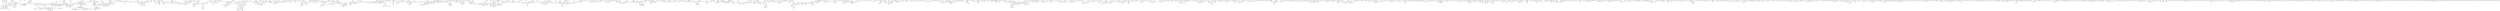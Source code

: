 digraph G{
"Yuzhe Tang" -> "Kisung Lee"
"Xiuquan Qiao" -> "Budan Wu"
"Guangwei Wang" -> "Yanbo Li"
"Chun Chen" -> "Cheng Jin"
"Dan Ye" -> "Fei Huang"
"Jie Zhao" -> "Yongli Zhao"
"Xiaoguang Liu" -> "Sheng Lin"
"Tadayoshi Kohno" -> "Crispin Cowan"
"Kim Sunesen" -> "Dimitrios Kritharidis"
"Nien-Lin Hsueh" -> "Chorng-Shiuh Koong"
"York Sure" -> "Rudi Studer"
"Shilong Ma" -> "Yuefei Sui"
"Yuetsu Kodama" -> "Yoshinori Yamaguchi"
"Xin Chen" -> "Songqing Chen"
"Naixue Xiong" -> "Athanasios V. Vasilakos"
"Nan Wu" -> "Yi He"
"Ian Foster" -> "Carl Kesselman"
"Alberto L. Sangiovanni-Vincentelli" -> "Ellen Sentovich"
"Jeanne Ferrante" -> "Samuel P. Midkiff"
"Yang Wang" -> "Willy Susilo"
"Shuichi Sakai" -> "Takashi Yokota"
"Letizia Tanca" -> "Piero Fraternali"
"Chen Liu" -> "Jianwu Wang"
"Stanimire Tomov" -> "Vincent Heuveline"
"Haibing Guan" -> "Ying Chen"
"Yutaka Ishikawa" -> "Jin Nakazawa"
"Yafei Zhang" -> "Zhixue Wang"
"Huibiao Zhu" -> "Jifeng He"
"Jiming Chen" -> "Manfred Hauswirth"
"Lihua Liu" -> "Shangping Wang"
"Jiaguang Sun" -> "Hehua Zhang"
"Anand Ranganathan" -> "Mark Feblowitz"
"Zhitang Li" -> "Hao Tu"
"Dan Feng" -> "Yujuan Tan"
"Carole Goble" -> "Khalid Belhajjame"
"Ning Li" -> "Yuki Kinebuchi"
"Limin Xiao" -> "Yongnan Li"
"Yi Peng" -> "Hua Long"
"Fengpei Ge" -> "Ming Tang"
"Yutaka Ishikawa" -> "Balazs Gerofi"
"Chengzheng Sun" -> "Haifeng Shen"
"Bahram Parvin" -> "Carolina Cruz-Neira"
"Richard McClatchey" -> "Florida Estrella"
"Tianhua Liu" -> "Hongfeng Zhu"
"Massimiliano Chiodo" -> "Luciano Lavagno"
"Mitsuhisa Sato" -> "Yoshio Tanaka"
"Rui Chu" -> "Pengfei Zhang"
"Changming Zhu" -> "Jun Ni"
"Vladimir Vlassov" -> "Per Brand"
"Dan Feng" -> "Yu Hua"
"Peng Zou" -> "Yan Jia"
"Fabrizio Petrini" -> "Adolfy Hoisie"
"Hai Huang" -> "Huaxiong Zhang"
"Claudio Silva" -> "Karen Schuchardt"
"Peng Zhang" -> "Jing Han"
"Yong Wang" -> "Xiangyu Li"
"Jacky Keung" -> "Xiwei Xu"
"Olivier Sentieys" -> "Steven Derrien"
"Zheli Liu" -> "Chunfu Jia"
"Garth A. Gibson" -> "Peter M Chen"
"Xiaoping Xu" -> "Junli Wang"
"Elliot K. Kolodner" -> "Athanasios Voulodimos"
"Jianhua Zhang" -> "Lihua Li"
"Maarten van Someren" -> "Andreas Hotho"
"Zhiling Lan" -> "Valerie E. Taylor"
"Yih-Farn Chen" -> "Kiem-Phong Vo"
"Gerd Behrmann" -> "Judi Romijn"
"Xiang Wan" -> "Zengyou He"
"Greg Eisenhauer" -> "Patrick Widener"
"Mateo Valero" -> "Mikel Luján"
"Yang Liu" -> "Yueting Zhuang"
"Alan Sussman" -> "Michael D. Beynon"
"William E. Weihl" -> "Elliot K. Kolodner"
"Yohan Baillot" -> "Mark A. Livingston"
"Weijia Jia" -> "Sancheng Peng"
"Giovanni Aloisio" -> "Massimo Cafaro"
"Junming Hou" -> "Wanshan Wang"
"Tao Wang" -> "Jun Qian"
"Qi Guo" -> "Xuehai Zhou"
"Kyle A. Gallivan" -> "Bernard Philippe"
"Shige Wang" -> "Zonghua Gu"
"Hongbo Xu" -> "Shaobin Cai"
"Qingren Wang" -> "Jufeng Yang"
"Jiming Chen" -> "Youxian Sun"
"Xiaomei Zhang" -> "Bo Cheng"
"Xinqi Lin" -> "Peizhou He"
"Yang Li" -> "Roland Goecke"
"Yabo Xu" -> "Ada Wai-Chee Fu"
"Baosheng Wang" -> "Jing Tao"
"John F. Roddick" -> "Federica Mandreoli"
"Claudio A. Ardagna" -> "Fulvio Frati"
"Fan Li" -> "Yiming Yang"
"Qin Wang" -> "Tsutomu Yoshinaga"
"Miao Luo" -> "Raghunath Rajachandrasekar"
"Gabriel Ghinita" -> "Panos Kalnis"
"Athman Bouguettaya" -> "Mourad Ouzzani"
"Peng Zhang" -> "Yingjie Tian"
"Thais Batista" -> "Paulo F. Pires"
"Peng Zhou" -> "Hongjun Wang"
"David Keyes" -> "Florin Sultan"
"Tomohiro Kudoh" -> "Hirotaka Ogawa"
"Cong Tang" -> "Zhong Chen"
"W. T. Tsai" -> "Jay Elston"
"Shawn Bowers" -> "Chad Berkley"
"Tieniu Tan" -> "Ran He"
"David Dagan Feng" -> "Weidong Cai"
"Daqing Zhang" -> "Daqiang Zhang"
"Linchen Yu" -> "Fan Zhang"
"Dong Yuan" -> "Junqiang Song"
"Stephan Gunnemann" -> "Phuong Dao"
"Gianni Conte" -> "Geoffrey Fox"
"Tao Ju" -> "Darko Koracin"
"Tomoya Enokido" -> "Valbona Barolli"
"Theodora Varvarigou" -> "Gregory Katsaros"
"Nan Guan" -> "Mingsong Lv"
"Zhangbing Zhou" -> "Shanyu Tang"
"Qinping Zhao" -> "Xiaoyan Hu"
"Xue Gong" -> "Zheng Guo"
"Zhitang Li" -> "Chuiwei Lu"
"Luisa Gargano" -> "Stephane Perennes"
"Dong Wang" -> "Guobing Zou"
"Daniel A. Reed" -> "Mario Pantano"
"Xue Liu" -> "Chen Tian"
"Zheng Huang" -> "Junzhong Ji"
"Xubin He" -> "Changsheng Xie"
"Vijay Varadharajan" -> "Robert Deng"
"Marco Pistore" -> "Annapaola Marconi"
"Yue Wu" -> "Ning Liu"
"Arun N. Swami" -> "Balakrishna R. Iyer"
"Wei Peng" -> "Detang Lu"
"Minglu Li" -> "Xinda Lu"
"George Bebis" -> "Muhammad Hussain"
"Samir Khuller" -> "Randeep Bhatia"
"Kai Chen" -> "Chengchen Hu"
"Anand Sivasubramaniam" -> "Sudhanva Gurumurthi"
"Jiawei Han" -> "Jing Gao"
"Lizhong Jin" -> "Jie Jia"
"Fredrik Dahlgren" -> "Rizos Sakellariou"
"Minglu Li" -> "Guangtao Xue"
"Mark Hereld" -> "Paul Stodghill"
"Xi Li" -> "Gangyong Jia"
"Jie Tang" -> "Sen Wu"
"Kimberly Keeton" -> "Aaron Brown"
"Qian Zhang" -> "Youyun Xu"
"Yintang Yang" -> "Zhangming Zhu"
"Rosa M. Badia" -> "Avi Mendelson"
"Jun Xiang" -> "Song Hu"
"Wenyu Qu" -> "Zhaobin Liu"
"Yingying Zhang" -> "Chris Myers"
"Fausto Giunchiglia" -> "Paolo Traverso"
"Jonathan Walpole" -> "David C. Steere"
"Ronald F. Boisvert" -> "Eric Grosse"
"Yuxing Peng" -> "Xicheng Lu"
"Mikel Luján" -> "Paolo Faraboschi"
"Ronald A. Olsson" -> "Beverly A. Sanders"
"Shan Wang" -> "Cuiping Li"
"Philip S. Yu" -> "Xifeng Yan"
"Xiaochun Ye" -> "Dongrui Fan"
"Umeshwar Dayal" -> "David Lomet"
"Xiang Wang" -> "Li Ruan"
"Hector Garcia-Molina" -> "Bruce Lindsay"
"Mark Sanderson" -> "Amit Singhal"
"Kim Sunesen" -> "Panayiotis Alefragis"
"Kun Deng" -> "Shichun Yang"
"Zhikun Wang" -> "Junping Liu"
"Bin Guo" -> "Dongsheng Li"
"Kangbin Yim" -> "Nan Guo"
"Jiang Xiao" -> "Zhengguang Xu"
"Sheng Jiang" -> "Carole Goble"
"Jiawei Han" -> "Xiaolei Li"
"Xiao Qin" -> "Jianzong Wang"
"Ning Wang" -> "Shuigeng Zhou"
"Hamid Pirahesh" -> "Roberta Cochrane"
"Funda Ergün" -> "Süleyman Cenk Sahinalp"
"Dragomir Radev" -> "Stephen Robertson"
"Zhitang Li" -> "Qingfeng Huang"
"Tai-hoon Kim" -> "Poulami Das"
"Minghui Wu" -> "Jianliang Ma"
"William Blume" -> "Peng Tu"
"Yongjun Wang" -> "Wei Ou"
"Luming Zhang" -> "Chun Chen"
"Tiejun Huang" -> "Jintao Li"
"Changsong Liu" -> "Liangrui Peng"
"Giovanni Aloisio" -> "Florian Schintke"
"Rozeta Miho" -> "Keita Matsuo"
"Hui Yu" -> "Xiaoyan Huang"
"Darius Buntinas" -> "Bronis R.  de Supinski"
"Erica Melis" -> "Xiaorong Huang"
"Atsushi Hori" -> "Yutaka Ishikawa"
"Norman W. Paton" -> "Maria L. Barja"
"Jack J. Dongarra" -> "Roldan Pozo"
"Jijun Cao" -> "Chunqing Wu"
"Yue Wang" -> "Huai Li"
"Xiaojun Luo" -> "Yan Ye"
"Zhiqiang Wei" -> "Yongquan Yang"
"Rudolf Eigenmann" -> "Lawrence Rauchwerger"
"Wolfgang Käfer" -> "Harald Schöning"
"Lin Zhang" -> "Zhihua Xie"
"Jie Ma" -> "Dongwei Guo"
"Bin Xiao" -> "Jizhong Zhao"
"Dimosthenis Kyriazis" -> "Xiaoyu Yang"
"Marek Pogoda" -> "Darin Nikolow"
"John Mylopoulos" -> "Paolo Bresciani"
"Hua Liu" -> "Xumin Liu"
"Yun Tian" -> "Pengfei Xu"
"Scott Shenker" -> "Kevin Lai"
"Jesus Carretero" -> "Florin Isaila"
"Jie Yu" -> "Qi Tian"
"Thilo Kielmann" -> "Edward Seidel"
"Mohamed Tahar Bhiri" -> "Mohamed Graiet"
"Srinivasan Parthasarathy" -> "Mohammed J Zaki"
"Andreas Meier" -> "Martin Pollet"
"Yong Yu" -> "Guilin Qi"
"Alan Fekete" -> "Hiroshi Wada"
"Nagiza F. Samatova" -> "C. S. Chang"
"Jie Zuo" -> "Taiyong Li"
"Guilin Qi" -> "Liping Zhou"
"Yijun Li" -> "Heng Tao Shen"
"Quanyuan Wu" -> "Jiajia Miao"
"Nick Antonopoulos" -> "Stelios Sotiriadis"
"Kai Lin" -> "Yingwei Jin"
"Xiaoming Li" -> "Yongjun Wang"
"Beihong Jin" -> "Xinchao Zhao"
"Jianxun Liu" -> "Xiaoqing (Frank) Liu"
"Qi Feng" -> "Yue Yang"
"Adam Sah" -> "Marcel Kornacker"
"Ping Hu" -> "Harry A. G. Wijshoff"
"S. Cenk Sahinalp" -> "Faraz Hach"
"Satoshi Komatsu" -> "Kunihiro Asada"
"Jiaguang Sun" -> "William N. N. Hung"
"Xueyi Wang" -> "Zhenhua Tan"
"Jinbo Xu" -> "Yong Dou"
"Ljiljana Stojanovic" -> "Boris Motik"
"Jiankun Hu" -> "Biming Tian"
"Joel H. Saltz" -> "Charles Koelbel"
"Andreas Wolf" -> "Thomas Ohler"
"Wei Zhou" -> "Gu Liu"
"Yutaka Ishikawa" -> "Shuichi Sakai"
"Lin Xu" -> "Xiaoming Wu"
"Longbing Cao" -> "Yun Xiong"
"Junming Hou" -> "Chong Su"
"Howard Jay Siegel" -> "Mitchell D. Theys"
"Xindong Wu" -> "Xuegang Hu"
"Jian Wang" -> "Cheng Zhang"
"Herman Schmit" -> "Mihai Budiu"
"Michael Mrissa" -> "Chirine Ghedira"
"Rosa M. Badia" -> "Jordi Guitart"
"Yue Ma" -> "Zhisheng Huang"
"Meng Wang" -> "Xian-Sheng Hua"
"Lu Lu" -> "Shadi Ibrahim"
"Hongjun He" -> "Li Luo"
"Jianxin Li" -> "Liang Zhong"
"Theodora Varvarigou" -> "Spyridon V. Gogouvitis"
"Guoliang Xing" -> "Mingsen Xu"
"He Zhang" -> "Rainbow Cai"
"Bexhet Kamo" -> "Elis Kulla"
"Anurag Acharya" -> "Huican Zhu"
"Fei Chen" -> "Ninghui Sun"
"Esteban Feuerstein" -> "Adi Rosén"
"Anthony K. H. Tung" -> "Hai Jin"
"Lin Zhang" -> "Yong Ren"
"Chenyang Lu" -> "Abusayeed Saifullah"
"Norbert Podhorszki" -> "Hasan Abbasi"
"Raja Das" -> "Yuan-Shin Hwang"
"Serge Chaumette" -> "Jan Gustafsson"
"Jintao Li" -> "Songlin Hu"
"Feng Xia" -> "Lin Yao"
"Yixian Yang" -> "Wenbin Yao"
"Lingling Wang" -> "Guoyin Zhang"
"Tao Ju" -> "George Bebis"
"Arjun Kapur" -> "Tomás E. Uribe"
"Xiao Yu" -> "Yueting Chai"
"Rui Han" -> "Lijie Wen"
"Bo Cheng" -> "Xiangwu Meng"
"Kui Ren" -> "Lingyu Wang"
"Thomas R. Shiple" -> "Alberto L. Sangiovanni-Vincentelli"
"Zixue Cheng" -> "Yinghui Zhou"
"Runtong Zhang" -> "Keping Long"
"Matteo Baldoni" -> "Viviana Mascardi"
"Yuanyuan Zhou" -> "Liviu Iftode"
"Minyi Guo" -> "Jiannong Cao"
"Darin Nikolow" -> "Renata Slota"
"Rizos Sakellariou" -> "Vikram S. Adve"
"HongJiang Zhang" -> "Mingjing Li"
"Jiebo Luo" -> "Dong Xu"
"Guobing Zou" -> "Hongyu Sun"
"Haitao Chen" -> "Jiajia Li"
"David Taniar" -> "Bernady O. Apduhan"
"Wu-chun Feng" -> "James Dinan"
"Makoto Ikeda" -> "Leonard Barolli"
"Yao Yu" -> "Yixue Li"
"Fabrizio Petrini" -> "Eitan Frachtenberg"
"Guido Proietti" -> "Hans-Joachim Böckenhauer"
"Liusheng Huang" -> "Hongli Xu"
"Chunsheng Zhu" -> "Fei Hao"
"Jun Fang" -> "Weilong Ding"
"Thomas Ohler" -> "Gerald Thiemt"
"Limin Xiao" -> "Yao Zheng"
"Carole Goble" -> "Ian Foster"
"Zhenyu Chen" -> "Jinyu Zhang"
"Toru Takahashi" -> "Kazunori Komatani"
"Leonardo M. Reyneri" -> "Roberto Passerone"
"Wenyu Qu" -> "Weijiang Liu"
"Shuwu Zhang" -> "Heping Li"
"James Clifford" -> "Fabio Grandi"
"Yao Yu" -> "Sidan Du"
"John Mylopoulos" -> "Lucian Popa"
"Xiaolin Li" -> "Yasufumi Toyoshima"
"Jun Qian" -> "Nilanjan Mukherjee"
"Jia Wang" -> "Kui Ren"
"Junliang Xing" -> "Fatih Porikli"
"Reed Wade" -> "Keith Moore"
"Christian Kop" -> "Michela Bertolotto"
"Ilsoo Ahn" -> "Arie Segev"
"Shinji Shimojo" -> "Ken-ichi Baba"
"David Kearney" -> "Lijun Cao"
"Min Li" -> "Ming Zhu"
"Taisuke Boku" -> "Midori Sugaya"
"Aurelien Bouteiller" -> "Teng Ma"
"Dimitrios S. Nikolopoulos" -> "Fabian Breg"
"Davide Pasetto" -> "Jakub Kurzak"
"Zibin Zheng" -> "Jieming Zhu"
"Debra A. Hensgen" -> "Timothy E. Levin"
"Gang Yin" -> "Qi Zhou"
"Wubin Li" -> "Johan Tordsson"
"Chunhong Zhang" -> "Yang Ji"
"Henry F. Korth" -> "Rajeev Rastogi"
"Cameron Patterson" -> "Luis A. Plana"
"Sean Bechhofer" -> "Paolo Missier"
"Dongqing Yang" -> "Xiuli Ma"
"Chao Song" -> "Haigang Gong"
"Gerhard Weikum" -> "Yuri Breitbart"
"Venkatesan T. Chakaravarthy" -> "Yogish Sabharwal"
"Qian Ding" -> "Huazhong Yang"
"Jordi Guitart" -> "Django Armstrong"
"Sarantos Kapidakis" -> "Stefania Biagioni"
"Naixue Xiong" -> "Dexi Liu"
"Dan Wu" -> "Kui Dai"
"Liangliang Xiao" -> "Manghui Tu"
"Maria E. Orlowska" -> "Chengfei Liu"
"Yue Wang" -> "Guoqiang Yu"
"Pedro R. D'Argenio" -> "Bertrand Jeannet"
"Ling-Yu Duan" -> "Yonghong Tian"
"Zicheng Liu" -> "Tao Ju"
"Shu Yin" -> "Xiao Qin"
"Xian Wu" -> "Rui Ma"
"Rong Pan" -> "Lee Breslau"
"Chunguang Zhou" -> "Libiao Zhang"
"Jiawei Chen" -> "Liujun Chen"
"Thomas Herault" -> "Olivier Richard"
"Jack Dongarra" -> "Shirley Browne"
"Jiangnan Qiu" -> "Xin Ye"
"Kai Yang" -> "Ligang He"
"Dongqing Yang" -> "Shiwei Tang"
"Philip A. Bernstein" -> "Sergey Melnik"
"Li Lu" -> "Jinsong Han"
"Avi Mendelson" -> "Roberto Giorgi"
"Sherif Sakr" -> "Qinghua Lu"
"Zhigang Chen" -> "Deng Li"
"Zhitang Li" -> "Yejiang Zhang"
"Weixia Xu" -> "Jinbo Xu"
"Xingquan Zhu" -> "Lide Wu"
"Myong Kang" -> "Xinwen Zhang"
"Michael Rabinovich" -> "Yih-Farn Chen"
"Luis A. Plana" -> "Javier Navaridas"
"Guangwen Yang" -> "Fengyuan Ren"
"Haijun Zhang" -> "Zhihui Zhang"
"Hao Huang" -> "Kaihua Xu"
"Wei Zhou" -> "Sheng Wen"
"Simon See" -> "Minglu Li"
"Taisuke Boku" -> "Toshiyuki Maeda"
"Jian Wu" -> "Li Kuang"
"Yue Liu" -> "He Wang"
"Peter Muth" -> "Thomas C. Rakow"
"Xiaohui Liu" -> "Jie Cao"
"Kyuseok Shim" -> "Zhiming Ding"
"Matthias Jarke" -> "Yannis Vassiliou"
"Wenting Han" -> "Ping Yao"
"Seema Hiranandani" -> "Alan Carle"
"Fan Zhang" -> "Valerio Pascucci"
"Chao Li" -> "Jinsong Liu"
"Laurence T. Yang" -> "Feng Xia"
"Shengchao Qin" -> "Zongyan Qiu"
"Samuel P. Midkiff" -> "José E. Moreira"
"Ian Foster" -> "Steven Tuecke"
"Alan L. Cox" -> "Honghui Lu"
"Hui Chen" -> "Ada Gavrilovska"
"Prabhakar Ragde" -> "Dimitrios M. Thilikos"
"He Wang" -> "Wei Cheng"
"Yong Hu" -> "Xin Sun"
"Vaidy Sunderam" -> "G. A. Geist"
"Baokang Zhao" -> "Dan Zhao"
"Xiaoqing (Frank) Liu" -> "Mingdong Tang"
"Fengjian Yang" -> "Dongqing Wu"
"Xiaochun Ye" -> "Liqiang He"
"Fan Zhang" -> "Chunming Rong"
"Jiawei Han" -> "Xian Wu"
"Xingwei Wang" -> "Weigang Hou"
"Peter Kacsuk" -> "Zsolt Nemeth"
"Piyush Mehrotra" -> "David Cronk"
"Lei Shu" -> "Jianhui Zhang"
"Peer-Timo Bremer" -> "Attila Gyulassy"
"Jinshu Su" -> "Bing Bai"
"Michael E. Papka" -> "Jiayuan Meng"
"Surya Nepal" -> "Zaki Malik"
"Hanqing Lu" -> "Jinqiao Wang"
"Yan Jia" -> "Weihong Han"
"Kian-Lee Tan" -> "Cheng Hian Goh"
"Martin Held" -> "Saurabh Sethia"
"Harry Hsieh" -> "Paolo Giusto"
"Bo Wang" -> "Yongqiang Liu"
"Paul Groth" -> "Gaurang Mehta"
"Yong Wang" -> "Qiao Liu"
"Yuan Yao" -> "Minglun Fang"
"Jiajun Bu" -> "Dapeng Tao"
"Hong Cheng" -> "Nan-Ning Zheng"
"Jian Ma" -> "Duanning Zhou"
"Dan Chen" -> "Lizhe Wang"
"Lee Breslau" -> "Scott Shenker"
"Da Yang" -> "Ye Yang"
"Xindong Wu" -> "Dan Guo"
"Stefano Ceri" -> "Giuseppe Pozzi"
"Hailong Sun" -> "Richong Zhang"
"Valbona Barolli" -> "Admir Barolli"
"Patrizia Grifoni" -> "Irina Kondratova"
"Liping Zhou" -> "Youli Qu"
"Jinshu Su" -> "Huan Zhou"
"Hiromasa Shimada" -> "Hitoshi Mitake"
"Bin Wei" -> "Stephen North"
"Shuai Liu" -> "Haicheng Xu"
"Hong An" -> "Xiaoqiang Li"
"Martín Abadi" -> "Boon Thau Loo"
"Bruce Lindsay" -> "David Beech"
"Miao Yu" -> "Shang Gao"
"Hongjun He" -> "Fangyong Hou"
"Hong Shen" -> "Hui Tian"
"Jintao Li" -> "Zhenmin Zhu"
"Hong-Linh Truong" -> "Atif Manzoor"
"Yu Zhao" -> "Chunjie Qi"
"Luoming Meng" -> "Xiuquan Qiao"
"Jingling Wang" -> "Chuanzhen Li"
"M. Mustafa Rafique" -> "Srihari Cadambi"
"Michael Mrissa" -> "Salah-Eddine Tbahriti"
"Sergej L. Bezrukov" -> "Ulf-Peter Schroeder"
"Changjie Guo" -> "Xi Sun"
"Yong Peng" -> "Yawei Zhang"
"Yogish Sabharwal" -> "Vijay Natarajan"
"Xinbo Gao" -> "Yonghong Kuo"
"Deke Guo" -> "Yubo Yan"
"Wenhao Li" -> "Yun Yang"
"Wen Fu" -> "Jianmin Pang"
"Taiyong Li" -> "Jun Zhu"
"Thomas Herault" -> "Marie Duflot"
"Minghui Zhou" -> "Zan Xiao"
"Jing Guo" -> "Yanan Cao"
"David Lo" -> "Xinyu Wang"
"Carlos Maltzahn" -> "Adam Manzanares"
"Guoren Wang" -> "Yubin Bao"
"Nathalie Furmento" -> "Pierre Ramet"
"Sriram K. Rajamani" -> "Shaz Qadeer"
"Valerie E. Taylor" -> "Jeffrey S. Vetter"
"Jie Wu" -> "ZhiHui Lu"
"Shouxun Lin" -> "Si Wu"
"An Liu" -> "Chaogang Tang"
"Osvaldo Gervasi" -> "Antonio Laganà"
"Wang Yi" -> "Nan Guan"
"Harry Hsieh" -> "Massimiliano Chiodo"
"Olivier Beaumont" -> "Arnaud Legrand"
"Yosinori Watanabe" -> "Felice Balarin"
"Xianbin Cao" -> "Pingkun Yan"
"Hidemoto Nakada" -> "Satoshi Sekiguchi"
"Bin Xiao" -> "Edwin Sha"
"Zhihui Zhang" -> "Yongjun Zhang"
"Philip A. Bernstein" -> "Laura M. Haas"
"Yanfeng Sun" -> "Dehui Kong"
"Wang Yi" -> "Martin Stigge"
"Erik D. Demaine" -> "Mohammad Taghi Hajiaghayi"
"Qibo Sun" -> "Yulong Wang"
"Kamil Iskra" -> "G. Dick van Albada"
"Robert Ross" -> "Hongfeng Yu"
"Gu Liu" -> "Hong An"
"Vladimir Getov" -> "Bryan Carpenter"
"Feng Xu" -> "Xinhua Lin"
"Jesús Labarta" -> "Jordi Garcia"
"Sikun Li" -> "Ming Yan"
"Shuigeng Zhou" -> "Yuzhe Tang"
"Xiaolei Wang" -> "Haijun Zhai"
"Zibin Zheng" -> "Zhi Yang"
"Rozeta Miho" -> "Vladi Kolici"
"Hai Jin" -> "Sirui Yang"
"Xiwu Gu" -> "Lin Peng"
"Feng Chen" -> "Weining Qian"
"Atif Manzoor" -> "Christoph Dorn"
"Yan Ye" -> "Gang Cao"
"Ernest Teniente" -> "Enric Mayol"
"Oscar H. Ibarra" -> "Daniel Andresen"
"Zhiying Wang" -> "Jiangchun Ren"
"Denis Caromel" -> "Julien Vayssière"
"Yingwei Luo" -> "Xiaolin Wang"
"Zhao Li" -> "Xiuwei Zhang"
"Mark Hereld" -> "Michael L. Norman"
"David E. Culler" -> "Abhijit Sahay"
"Xiaosong Ma" -> "Ali R. Butt"
"Zhiling Lan" -> "Wei Tang"
"Rajeev Alur" -> "Freddy Y. C. Mang"
"Dragomir Radev" -> "Donna Harman"
"Huanhuan Cao" -> "Enhong Chen"
"Haiyang Hu" -> "Hua Hu"
"P. Sadayappan" -> "Rajkumar Kettimuthu"
"Chang Liu" -> "Chonggang Wang"
"Rui Zhang" -> "Xiaofan Lin"
"Yingying Su" -> "Shuang Liang"
"Wenbo Zhang" -> "Xiang Huang"
"Xiaoshe Dong" -> "Zhao Wang"
"Xue Liu" -> "Yong Qi"
"Catharine van Ingen" -> "Alex Szalay"
"Wu-Tung Cheng" -> "Yu Huang"
"Seung-Hee Bae" -> "Xiaohong Qiu"
"David De Roure" -> "Gary Wills"
"Xiaoping Wang" -> "Kai Lu"
"Bo Sun" -> "Yanping Zhang"
"Yuguang Fang" -> "Dapeng Wu"
"Rizos Sakellariou" -> "Michael Maurer"
"Elis Kulla" -> "Shinji Sakamoto"
"Salil Vadhan" -> "Raghu Meka"
"Kaihuai Qin" -> "Wei Hu"
"Aloysius K. Mok" -> "Honguk Woo"
"Anthony D. Joseph" -> "John D. Kubiatowicz"
"Oliver Kopp" -> "Steve Strauch"
"Guangli Nie" -> "Yuejin Zhang"
"Zhiquan Wang" -> "Guangjie Liu"
"Jianwei Niu" -> "Jine Tang"
"Michael R. Fellows" -> "Michael T. Hallett"
"Michael L. Scott" -> "DeQing Chen"
"Guangwen Yang" -> "Guojie Song"
"Gaurang Mehta" -> "Roger S. Barga"
"Ning Li" -> "Hiromasa Shimada"
"Lai Tu" -> "Benxiong Huang"
"Dianfu Ma" -> "Dou Sun"
"Hao Yin" -> "Bo Li"
"Martin Schulz" -> "Bronis R. de Supinski"
"Yuewei Dai" -> "Hongyuan Li"
"Jianqi Shi" -> "Longfei Zhu"
"Tiecheng Song" -> "Jing Hu"
"Xiaohui Liang" -> "Xuemin (Sherman) Shen"
"Javier Delgado" -> "Liana Fong"
"Zhenhua Tan" -> "Xiaoxing Gao"
"Yinsheng Li" -> "Jianxing Zheng"
"Tie Wang" -> "Jianyang Lin"
"Yuetsu Kodama" -> "Taisuke Boku"
"Bo Li" -> "Baozong Yuan"
"Fausto Giunchiglia" -> "Alessandro Cimatti"
"Yu Liu" -> "Xiaomei Li"
"Young-Sik Jeong" -> "Thanos Vasilakos"
"Xu Zhang" -> "Xiangzhen Kong"
"Haitao Wang" -> "Qi Li"
"Guozhu Dong" -> "Chaoyi Pang"
"Feng Zhao" -> "Catharine van Ingen"
"Longfei Zhu" -> "Ling Shi"
"Yi Pan" -> "Yingshu Li"
"Andrew A. Chien" -> "John Plevyak"
"Shuo Bai" -> "Hongbo Xu"
"Florian Rosenberg" -> "Philipp Leitner"
"Bingsheng He" -> "Gabriel Antoniu"
"Shiping Chen" -> "David De Roure"
"Yin Chen" -> "Kai Xu"
"Mingli Song" -> "Luming Zhang"
"Laurie Hendren" -> "Yingchun Zhu"
"Wolfgang Ziegler" -> "Canh Ngo"
"Ichitaro Yamazaki" -> "Hatem Ltaief"
"Ryuichi Oka" -> "Yuichi Yaguchi"
"Min Huang" -> "Chuan Wu"
"Hector Garcia-Molina" -> "Yue Zhuge"
"Xinyu Zhang" -> "Yong Yin"
"Liangcai Gao" -> "Xiaoyan Lin"
"Giovanni Aloisio" -> "Italo Epicoco"
"Giorgio Ausiello" -> "Marco Protasi"
"Tai-hoon Kim" -> "Sabah Mohammed"
"Arndt von Staa" -> "Christina Chavez"
"Wei Wang" -> "Lejun Zhang"
"Li Ruan" -> "Xiuqiao Li"
"Antonio Laganà" -> "Stefano Crocchianti"
"Shawn Bowers" -> "Mike Wilde"
"Huaguang Zhang" -> "Zeng-Guang Hou"
"Oleg Sokolsky" -> "Linh T. X. Phan"
"David Padua" -> "Peng Wu"
"M. Howard Williams" -> "Elizabeth Papadopoulou"
"Sanjiv Shah" -> "Paul Petersen"
"Xiaobo Sharon Hu" -> "Jun Yi"
"Sean Bechhofer" -> "Carole A. Goble"
"Mikel Luján" -> "Steve B. Furber"
"Jia Zhou" -> "Su Chen"
"Aoying Zhou" -> "Minqi Zhou"
"Rupak Biswas" -> "Daniel J. Harvey"
"Weiwei Sun" -> "Jingjing Wu"
"Norbert Podhorszki" -> "Matthew Wolf"
"Lin Zhang" -> "Shengqian Wang"
"Stelios Sotiriadis" -> "Eleana Asimakopoulou"
"Ian Taylor" -> "Thilo Kielmann"
"Ke Huang" -> "Lei Cui"
"Kai Liu" -> "Jianfeng Zhan"
"Lizhen Yu" -> "Hiroshi Furukawa"
"Debin Zhao" -> "Ruiqin Xiong"
"Gang Zeng" -> "Hiroyuki Tomiyama"
"Xiaosong Ma" -> "Youngjae Kim"
"Tsong Yueh Chen" -> "Huai Liu"
"Wenting Han" -> "Mu Xu"
"Hongbo Zou" -> "Peirong Ji"
"Suiping Zhou" -> "Zhongke Wu"
"David Lomet" -> "Martin Kersten"
"Zhou Zhou" -> "Linzhang Wang"
"Zhen Li" -> "Tiejun Zhao"
"Qingyang Wang" -> "Jack Li"
"William Jalby" -> "Elena Stöhr"
"Weiguang Xu" -> "Yafei Zhang"
"Daniela Florescu" -> "Luc Bouganim"
"Lili Jiang" -> "Jian Zhan"
"Guodong Li" -> "Baohua Yang"
"Jian Chen" -> "Deshi Li"
"Deqing Zou" -> "Xueguang Chen"
"Zhibin Liu" -> "Xiaoyong Du"
"David Taniar" -> "Osvaldo Gervasi"
"David DeWitt" -> "Michael Pazzani"
"William Jalby" -> "Dennis Gannon"
"Keqing He" -> "Zaiwen Feng"
"Viktor K. Prasanna" -> "Hossam A. ElGindy"
"Dan Feng" -> "Yinliang Yue"
"Jianfeng Ma" -> "Yulong Shen"
"Peter H. Beckman" -> "José D. P. Rolim"
"Gang Feng" -> "Jie Song"
"Manish Parashar" -> "Ivan Rodero"
"Samuel Thibault" -> "Nathalie Furmento"
"Paolo Giulio Franciosa" -> "Fabrizio d'Amore"
"Edmund M. Clarke" -> "David E. Long"
"Wei Peng" -> "Zexin Lu"
"Pierfrancesco Foglia" -> "Marco Solinas"
"Keman Huang" -> "Xiang Li"
"Zhiliang Zhu" -> "Jing Bi"
"Baohua Zhao" -> "Yusheng Ji"
"Ya-Qin Zhang" -> "Wenwu Zhu"
"Fan He" -> "Mingdi Xu"
"Marvin M. Theimer" -> "Douglas B. Terry"
"Yushun Fan" -> "Keman Huang"
"Li Shen" -> "Shiguang Shan"
"Philip S. Yu" -> "Wei Fan"
"Feng Cao" -> "Zhenfu Cao"
"Mathieu Faverge" -> "Luc Giraud"
"George Bosilca" -> "Aurelien Bouteiller"
"Albert Cohen" -> "Bernhard Fechner"
"J. Ramanujam" -> "Prith Banerjee"
"Alvin Chin" -> "Martin Atzmueller"
"Xiaolin Wang" -> "Xue Liu"
"Willy Zwaenepoel" -> "Eyal de Lara"
"Hao Sheng" -> "Xiaohong Jiang"
"Ning Xu" -> "Yuchun Ma"
"Marco Comerio" -> "Matteo Palmonari"
"Ho-fung Leung" -> "Hideyasu Sasaki"
"Xiaodong Yang" -> "Weixia Xu"
"Matthias Brune" -> "Axel Keller"
"Christoph Bussler" -> "Irini Fundulaki"
"Long Cheng" -> "Spyros Kotoulas"
"Edward Seidel" -> "Alexander Reinefeld"
"Hongli Yang" -> "Chao Cai"
"Ding Ding" -> "Yidong Li"
"Malgorzata Marek-Sadowska" -> "Chien-Chung Tsai"
"Vladimir Getov" -> "Domenico Laforenza"
"Liang Chen" -> "Shaochun Wu"
"Dong Xu" -> "Qiansheng Cheng"
"Shaz Qadeer" -> "Tiziano Villa"
"Yasufumi Toyoshima" -> "Cris Chen"
"Hong Jiang" -> "Tianming Yang"
"Jintao Li" -> "Sheng Xu"
"Xiuming Shan" -> "Jian Yuan"
"Nathalie Furmento" -> "Siegfried Benkner"
"Theodora Varvarigou" -> "Stefanos Koutsoutos"
"Ying Xu" -> "Jianjun Wen"
"Sesh Murthy" -> "Jayant Kalagnanam"
"Zixue Cheng" -> "Tongjun Huang"
"Mateo Valero" -> "Francisco J. Cazorla"
"Bin Wang" -> "Jian-hui Zhang"
"Bhavani Thuraisingham" -> "Mohammad M. Masud"
"Richard Hull" -> "Jin Cao"
"Guang R. Gao" -> "Herbert H. J. Hum"
"Huaimin Wang" -> "Hua Cai"
"Yongxin Zhu" -> "Tingting Mo"
"Reinhard von Hanxleden" -> "Ken Kennedy"
"Jack Dongarra" -> "Al Geist"
"Marian Bubak" -> "Bartosz Balis"
"Hong-Linh Truong" -> "Daniel Schall"
"Armin Fiedler" -> "Manfred Kerber"
"Hongpeng Wang" -> "Lei Guo"
"Nianmin Yao" -> "Ying Tian"
"Roger S. Barga" -> "Jaliya Ekanayake"
"Shubhendu S. Mukherjee" -> "Sarita V. Adve"
"Xiwei Xu" -> "Mark Staples"
"Yong Hu" -> "Shan Wang"
"Zhiyong Xu" -> "Shubin Zhang"
"Fabio Grandi" -> "Barbara Oliboni"
"Haiwu He" -> "Ad Emmen"
"Yue Wang" -> "Ie-Ming Shih"
"Feng Qin" -> "Tiantian Liu"
"Liu Yang" -> "Ziyu Yang"
"S. Cenk Sahinalp" -> "Iman Hajirasouliha"
"Ravi Madduri" -> "Wei Tan"
"Xiaoyi Lu" -> "Jithin Jose"
"Foto Afrati" -> "David Karger"
"Xiaochun Yun" -> "Yongzheng Zhang"
"Luca de Alfaro" -> "Anca Browne"
"Carlos Lucena" -> "Ricardo Choren"
"Yun Peng" -> "Yannis Labrou"
"Hongfeng Yu" -> "Monika Fleischmann"
"Zheng Guo" -> "Yanhui Li"
"Jianlong Tan" -> "Shuo Bai"
"H. V. Jagadish" -> "Alexandros Biliris"
"Jing Li" -> "Ke Ding"
"Harry A. G. Wijshoff" -> "Ben H. H. Juurlink"
"Dan Liu" -> "Naixue Xiong"
"Jorge Urrutia" -> "Ferrán Hurtado"
"Willy Susilo" -> "Xinyi Huang"
"Maurice A. W. Houtsma" -> "Stefano Ceri"
"Qing Wang" -> "Lina Yu"
"Albert Y. Zomaya" -> "Flávia C. Delicato"
"Tao Peng" -> "Fengling He"
"Rui Wang" -> "Mingyu Chen"
"Feng Wang" -> "Chenxi Zhang"
"Paul M. Aoki" -> "Adam Sah"
"Farokh Bastani" -> "Jicheng Fu"
"Xin Zhang" -> "Hui Su"
"Shianling Wu" -> "Xiaoqing Wen"
"Yongping Yang" -> "Le Li"
"Wenguang Chen" -> "Zhiyi Huang"
"Caroline Paxson" -> "Jolly Chen"
"Lei Cao" -> "Huamin Yang"
"Kam-yiu Lam" -> "Jiantao Wang"
"Ewa Deelman" -> "Dennis B. Gannon"
"Michihiro Koibuchi" -> "Ikki Fujiwara"
"Xianlong Hong" -> "Zuying Luo"
"Zhiqiu Huang" -> "Fangxiong Xiao"
"Jin Zhang" -> "Xiaolei Wang"
"Keith Moore" -> "Jack J. Dongarra"
"Desh Ranjan" -> "Jing He"
"Jianwei Niu" -> "Jiayin Li"
"Hiroshi G. Okuno" -> "Kazuhiro Nakadai"
"Qun Jin" -> "Yuhui Wang"
"Tomoya Enokido" -> "Isamu Tsuneizumi"
"David Korn" -> "Eleftherios Koutsofios"
"Lan Zhang" -> "Laurence T. Yang"
"Shinji Shimojo" -> "Kazunori Nozaki"
"Hua Zhong" -> "Wenbo Zhang"
"Shuai Liu" -> "Junsheng Li"
"Ming Gu" -> "He Zhu"
"Axel Polleres" -> "Dumitru Roman"
"Jaswinder Pal Singh" -> "George Tzanetakis"
"Guomin Zhang" -> "En Zhu"
"Michael K. Ng" -> "David Wai-Lok Cheung"
"Ke Wang" -> "Yunquan Zhang"
"Shiduan Cheng" -> "Yangyang Li"
"HweeHwa Pang" -> "Xuan Zhou"
"Dong Wang" -> "Huchuan Lu"
"Alexander Reinefeld" -> "Jörn Gehring"
"Christophe Lécluse" -> "Philippe Richard"
"Simon Miles" -> "Robert Stevens"
"Dan C. Marinescu" -> "Yongchang Ji"
"Juliana Freire" -> "Bharat Kumar"
"Wenxue Hong" -> "Xulong Liu"
"S. Cenk Sahinalp" -> "Evan E. Eichler"
"Xin Chen" -> "Lei Bu"
"Sunita Sarawagi" -> "Soumen Chakrabarti"
"Sei-ichiro Kamata" -> "Zhuo Yang"
"Jithin Jose" -> "Hao Wang"
"Xiwei Xu" -> "Sherif Sakr"
"Yun Liang" -> "Deming Chen"
"Vaidy Sunderam" -> "Jaroslaw Slawinski"
"Fan Zhang" -> "Bin Dai"
"Fatos Xhafa" -> "Hwa-Young Jeong"
"Jinshan Tang" -> "Zhilin Feng"
"Geguang Pu" -> "Mingsong Chen"
"Vipin Kumar" -> "Chih Jeng Kenneth Tan"
"Willy Susilo" -> "Liming Fang"
"Kai Chen" -> "Jianhua He"
"Xiaofeng Wang" -> "Yaling Zhang"
"Shan Wang" -> "Xiongpai Qin"
"Roberto Gioiosa" -> "Alper Buyuktosunoglu"
"Hong Chen" -> "Zhixin Liu"
"Lucian Popa" -> "Yannis Velegrakis"
"Ling Tang" -> "Xiaoyu Wang"
"Qiong Luo" -> "Bingsheng He"
"Gaurang Mehta" -> "Luc Moreau"
"Tieniu Tan" -> "Zhenan Sun"
"Kai Bu" -> "Hongshan Nie"
"Fang Xu" -> "Xiangshang Chen"
"Charles E. Leiserson" -> "Shlomo Kipnis"
"Xuezhi Wang" -> "Yuanchun Zhou"
"Shilong Ma" -> "Jianwei Niu"
"Fengling He" -> "Hao Liang"
"Hua Wang" -> "Heng Huang"
"Rui Ma" -> "Scott Spangler"
"Xiuming Shan" -> "Shiji Song"
"Takuya Azumi" -> "Nobuhiko Nishio"
"Eric Yu" -> "Golnaz Elahi"
"Sheng Li" -> "Haoliang Qi"
"Zhiling Lan" -> "Xingfu Wu"
"Heung-Yeung Shum" -> "Zhouchen Lin"
"Xiaoqing (Frank) Liu" -> "Yu Xu"
"Kazuki Joe" -> "Tsuneo Nakanishi"
"Kaushik Chakrabarti" -> "Sharad Mehrotra"
"Mike P. Papazoglou" -> "Xiaofang Zhou"
"Xin Zhang" -> "Canfeng Chen"
"Jiemin Liu" -> "Laiquan Han"
"Rajiv Ranjan" -> "Samee U. Khan"
"Hai Jin" -> "Xuanhua Shi"
"Ling Huang" -> "John Kubiatowicz"
"Laurie J. Hendren" -> "Shashank S. Nemawarkar"
"Heng Zhang" -> "Shukun Cao"
"Krzysztof Sierszecki" -> "Christo Angelov"
"Hongfeng Yu" -> "Kwan-Liu Ma"
"Xiaolong Li" -> "Xiangyang Luo"
"Binbin Wu" -> "Jingwei Liu"
"Jianjiang Lu" -> "Baowen Xu"
"Qiong Li" -> "Yuchen Fu"
"Guoren Wang" -> "Changyong Yu"
"Peter M. W. Knijnenburg" -> "Christine Eisenbeis"
"Peng Wu" -> "WenMao Yu"
"Mukesh Mohania" -> "Tanveer A. Faruquie"
"Ian Foster" -> "Ralph Butler"
"Changjie Tang" -> "Yue Jiang"
"Zhongzhi Luan" -> "Hailong Yang"
"Shadi Ibrahim" -> "Haijun Cao"
"P. Sadayappan" -> "C.-H. Huang"
"Yu Chen" -> "Sanli Li"
"Vera Sacristan" -> "Monique Teillaud"
"Fabio Somenzi" -> "Kavita Ravi"
"Yafei Zhang" -> "Jianjiang Lu"
"Wei Yang" -> "Zhili Chen"
"Yongxin Zhao" -> "Hao Xiao"
"Michael Luby" -> "Maria J. Serna"
"Rui Wang" -> "Weizhi Xu"
"Mingsen Xu" -> "Wen-Zhan Song"
"Mark Sanderson" -> "John Lafferty"
"P. Sadayappan" -> "Gerald Baumgartner"
"Samuel Thibault" -> "Ichitaro Yamazaki"
"Jiri Matas" -> "Richard Bowden"
"Wei Chen" -> "Tao Huang"
"Canfeng Chen" -> "Lian Li"
"Bin Zhou" -> "Lei Deng"
"Nacho Navarro" -> "Eleftherios D. Polychronopoulos"
"Hiroshi Motoda" -> "Guandong Xu"
"Bofeng Zhang" -> "Wenhao Zhu"
"Alexander Reinefeld" -> "Matthias Brune"
"Jie Yan" -> "Jiyong Ma"
"Valerio Pascucci" -> "Bernd Hamann"
"Ruixuan Li" -> "Zhengding Lu"
"Shawn Bowers" -> "Matthew Jones"
"Wang-Chien Lee" -> "Qinglong Hu"
"Judi Romijn" -> "Paul Pettersson"
"Tomohiro Kudoh" -> "Noboru Tanabe"
"Patrick Bridges" -> "Oliver Spatscheck"
"Xiaofan Lin" -> "Liangcai Gao"
"Attila Gyulassy" -> "Valerio Pascucci"
"Bo Wang" -> "Shaohui Liu"
"Henk Meijer" -> "Stefan Langerman"
"Yuanyuan Zhang" -> "Zhiyong Yuan"
"Surya Nepal" -> "Ren Liu"
"Jintao Li" -> "Yanan Li"
"Hongyu Yang" -> "Yong Peng"
"Rong Sun" -> "Baoming Bai"
"Hongyan Li" -> "Huaqiang Zhang"
"Qiang Dou" -> "Baosheng Wang"
"Thomas R. Shiple" -> "Fabio Somenzi"
"Dickson K. W. Chiu" -> "Patrick C. K. Hung"
"Darius Buntinas" -> "Daniel Buettner"
"Guozhu Dong" -> "Wei Zou"
"Jie Dong" -> "Yi Peng"
"Ligang He" -> "Zongfen Han"
"Hongbo Xu" -> "Wen Hu"
"Karen Schuchardt" -> "Stephane Ethier"
"Zhenyu Chen" -> "Zhihong Zhao"
"Xiangpeng Zhao" -> "Hongli Yang"
"Kian-Lee Tan" -> "Beng Chin Ooi"
"Narayanan Vijaykrishnan" -> "A. Parikh"
"Anupam Joshi" -> "Dipanjan Chakraborty"
"Hong Yao" -> "Qingzhong Liang"
"Mateo Valero" -> "Josep Llosa"
"Yun Peng" -> "Lalana Kagal"
"Shianling Wu" -> "Laung-Terng Wang"
"Qingbo Wu" -> "Shanshan Li"
"Huchuan Lu" -> "Xiaojing Wang"
"Alok N. Choudhary" -> "Mahmut T. Kandemir"
"Alan L. Cox" -> "Cristiana Amza"
"Li Yang" -> "Daogang Peng"
"Ke Lu" -> "Yun Tian"
"Don Batory" -> "Christian S. Jensen"
"Gary T. Leavens" -> "Lin Tan"
"Fredrik Larsson" -> "Johan Bengtsson"
"Bo Sun" -> "Xiaojiang Du"
"Dianfu Ma" -> "Zhuqing Li"
"Wei Huang" -> "Yan Luo"
"Pan Pan" -> "Satoshi Naoi"
"Guoliang Xu" -> "Jianqiang Du"
"Kai Nan" -> "Kejun Dong"
"Wei-keng Liao" -> "Mahmut Kandemir"
"Jian Lu" -> "Zhen Qin"
"Baokang Zhao" -> "Shuo Zhang"
"Ming Chen" -> "Changze Wu"
"Kun Zhang" -> "Zhikun Wang"
"Jatin Chhugani" -> "Changkyu Kim"
"Yuan Yao" -> "Qingxi Hu"
"Wei Zheng" -> "Xiangming Wen"
"Xiaoping Li" -> "Yamin Wang"
"Harry A. G. Wijshoff" -> "Aart J. C. Bik"
"David Scott Warren" -> "Xiaoqun Du"
"Rinku Gupta" -> "Jack Dongarra"
"Lin Zhang" -> "Jian Ma"
"Jianzhong Zhou" -> "Mu Zhou"
"Wenzhi Cao" -> "Pingpeng Yuan"
"John F. Roddick" -> "Richard Thomas Snodgrass"
"Bo Xiao" -> "Yongfeng Huang"
"Mitsuhisa Sato" -> "Daisuke Takahashi"
"Yaxuan Qi" -> "Yibo Xue"
"Xiang Xiao" -> "Haipeng Wang"
"Rupak Biswas" -> "Andrew Sohn"
"Hongyuan Zha" -> "Ke Zhou"
"Jianfeng Ma" -> "Qingqi Pei"
"Shijian Li" -> "Gang Pan"
"Xin Zhang" -> "Daoxu Chen"
"Yuanchun Shi" -> "Xiaochun Wang"
"Evan E. Eichler" -> "Petra Berenbrink"
"Patrick Valduriez" -> "Ioana Manolescu"
"Dawid Kurzyniec" -> "Marian Bubak"
"Shu-Chuan Chu" -> "Lijun Yan"
"Yong Ren" -> "Zhihua Li"
"Duo Liu" -> "Zili Shao"
"Adam Beguelin" -> "Vaidy Sunderam"
"Sherif Sakr" -> "Yuxiong He"
"Lei Yang" -> "Xiaoyong Li"
"Wei Dong" -> "Zhichang Qi"
"Lingyu Xu" -> "Xiangfeng Luo"
"Ruixuan Li" -> "Jing Xia"
"Heinrich C. Mayr" -> "Stephen W. Liddle"
"Tianyu Wo" -> "Qian Sun"
"Shi Cheng" -> "Jun Yue"
"Hidemoto Nakada" -> "Takahiro Hirofuchi"
"Elmar Langetepe" -> "Oswin Aichholzer"
"Henk Schepers" -> "John R. Gurd"
"Juan Chen" -> "Yong Dong"
"Zhonghua Yu" -> "Limin Xiang"
"Xingshe Zhou" -> "Zhiyong Yu"
"Sabri Pllana" -> "Raymond Namyst"
"Yoshinobu Hotta" -> "Akihiro Minagawa"
"Pierangela Samarati" -> "Sabrina De Capitani di Vimercati"
"Tiezheng Nie" -> "Derong Shen"
"Dennis Shasha" -> "François Llirbat"
"Xiaowen Chen" -> "Shuwei Sun"
"Jaspal Subhlok" -> "Bwolen Yang"
"Inderpal Singh Mumick" -> "Hamid Pirahesh"
"Wanlei Zhou" -> "Ashley Chonka"
"Weilian Su" -> "Tingkai Wang"
"Nancy A. Lynch" -> "Alan Fekete"
"Changjie Tang" -> "Jie Zuo"
"Salvatore J. Stolfo" -> "Simha Sethumadhavan"
"Elke A. Rundensteiner" -> "Songting Chen"
"Cui Zhang" -> "Ronald A. Olsson"
"Feng Wu" -> "Xiaoyan Sun"
"Weiming Hu" -> "Huazhong Ning"
"Xiaohong Huang" -> "Jing Qian"
"Bofeng Zhang" -> "Gengfeng Wu"
"Peter M. W. Knijnenburg" -> "William Jalby"
"Kun Xie" -> "Yang Zou"
"Yue Wang" -> "Kai Fan"
"Shigang Chen" -> "Baile Shi"
"Prabhakar Ragde" -> "Catherine McCartin"
"Jack Dongarra" -> "Frederic Desprez"
"Terrance Swift" -> "David Scott Warren"
"Mo Li" -> "Lin Gu"
"Sean Bechhofer" -> "Andy Brass"
"Yuanchun Zhou" -> "Jianhui Li"
"Shi Ying" -> "Linlin Zhang"
"Danny Hughes" -> "Nelson Matthys"
"Shuicheng Yan" -> "Weiguo Fan"
"Patrick C. K. Hung" -> "Qianhui Liang"
"Minyi Guo" -> "Jingyu Zhou"
"Long Zheng" -> "Quan Chen"
"Junbo Zhang" -> "Hongmei Chen"
"Tao Zhang" -> "Zhibo Lu"
"Aoying Zhou" -> "Shihui Zheng"
"Brian Warboys" -> "Dharini Balasubramaniam"
"Ali R. Butt" -> "M. Mustafa Rafique"
"Dong Wang" -> "Yuan Lu"
"Qing Li" -> "Baohua Zhao"
"Hui Xie" -> "Shi Wang"
"Jeffrey D. Ullman" -> "Raghu Ramakrishnan"
"Zhen Xiao" -> "Yaron Minsky"
"Xiaoshe Dong" -> "Shangyuan Guan"
"Mark A. Duchaineau" -> "Daniel R. Schikore"
"Jun Li" -> "Xiaoning He"
"Qi Wang" -> "Hironori Ando"
"Weimin Zheng" -> "Xiaomeng Huang"
"Robert Latham" -> "Michael E. Papka"
"Minqi Zhou" -> "Xiaofeng He"
"Heung-Yeung Shum" -> "Dongsheng Wang"
"Dror G. Feitelson" -> "Juan Fernandez"
"Gail Mitchell" -> "Scott L. Vandenberg"
"Ying Lu" -> "David Swanson"
"Wei Tan" -> "Kyle Chard"
"Xiaofeng Wang" -> "Jinshu Su"
"Taiyong Li" -> "Jiang Wu"
"Chunfeng Yuan" -> "Yihua Huang"
"Sylvain Peyronnet" -> "Richard Lassaigne"
"Jarek Nieplocha" -> "Dhabaleswar Panda"
"S. F. Midkiff" -> "Y. T. Hou"
"Yonggang Wang" -> "Wei Xin"
"Yun Gao" -> "Guoqiang Cai"
"Limin Xiao" -> "Mingfa Zhu"
"Guorong Zhao" -> "Chao Song"
"Zongyan Qiu" -> "Xiangpeng Zhao"
"Jialie Shen" -> "Bin Cui"
"Satoshi Naoi" -> "Hiroaki Takebe"
"Peter J. Haas" -> "Minos Garofalakis"
"Xiang Tian" -> "Yaowu Chen"
"Kian-Lee Tan" -> "Wee Siong Ng"
"Norbert Podhorszki" -> "Hongbo Zou"
"Petra Berenbrink" -> "Tom Friedetzky"
"Guoyin Zhang" -> "Jing Shen"
"Timothy E. Levin" -> "Cynthia E. Irvine"
"Piyush Mehrotra" -> "Matthew Haines"
"Shengzhong Feng" -> "Joshua Zhexue Huang"
"Bertram Ludaescher" -> "Ilkay Altintas"
"Dong-Ik Lee" -> "Wook Shin"
"Andreas Reuter" -> "Michael Schrefl"
"Shiyong Lu" -> "Xubo Fei"
"Mateo Valero" -> "Roger Espasa"
"Michael Rabinovich" -> "Bin Wei"
"Pavan Balaji" -> "Narayan Desai"
"Sridhar Ramaswamy" -> "Banu Özden"
"Jun Wu" -> "Jianguo Wu"
"Dragomir Radev" -> "Jamie Callan"
"Yi Zhao" -> "Guoren Wang"
"Yanhui Li" -> "Weijun Wang"
"Jianfeng Ma" -> "Yilin Wang"
"Jinjing Zhao" -> "Yan Wen"
"Marc Snir" -> "Paul Messina"
"Keith D. Cooper" -> "Ruth A. Aydt"
"Gerald Baumgartner" -> "David E. Bernholdt"
"Philip A. Bernstein" -> "Anastasia Ailamaki"
"Paul Groth" -> "Margo Seltzer"
"Dan Meng" -> "Zhigang Huo"
"Thais Batista" -> "Carlos Lucena"
"Rakesh Agrawal" -> "Alon Y. Halevy"
"Yufei Tao" -> "Kyriakos Mouratidis"
"Kostas Masselos" -> "Kim Sunesen"
"Xuejun Yang" -> "Yutong Lu"
"Michael Rys" -> "Zohra Bellahsène"
"Robert Stevens" -> "Sheng Jiang"
"Norman W. Paton" -> "M. Howard Williams"
"Zhongzhi Shi" -> "Qing He"
"Norbert Podhorszki" -> "Jay Lofstead"
"Guojing Cong" -> "Seetharami Seelam"
"Calton Pu" -> "Yasushi Shinjo"
"Yuuichi Teranishi" -> "Susumu Takeuchi"
"Gianpaolo Cugola" -> "Gerald Reif"
"Qian Huang" -> "Harpreet Sawhney"
"Evan E. Eichler" -> "Funda Ergün"
"Yi Wang" -> "Zhonghai Lu"
"Jianxin Li" -> "Tianyu Wo"
"Qian Zhang" -> "Yinlong Xu"
"Stephen North" -> "David Rosenblum"
"John R. Gurd" -> "Chris C. Kirkham"
"Yong Zhao" -> "Chunyu Yu"
"Haiguang Fang" -> "Yushun Li"
"Xuelong Li" -> "Dacheng Tao"
"Yonghong Yan" -> "Changliang Liu"
"Lijun Cao" -> "Alfredo Petrosino"
"Serena Pisani" -> "Maria B Baldacci"
"Harald Kosch" -> "Marek Pogoda"
"Thomas R. Shiple" -> "Gary D. Hachtel"
"Lei Cao" -> "Weilian Su"
"Mateo Valero" -> "Cyriel Minkenberg"
"Hai Jin" -> "Zhiyuan Shao"
"Edward Seidel" -> "Hans-Christian Hege"
"L. Venkata Subramaniam" -> "Ullas Nambiar"
"Shinji Shimojo" -> "Yoshinori Kitatsuji"
"Jiawei Han" -> "Yu He"
"Feng Zhou" -> "Krzysztof Sierszecki"
"Shengqian Wang" -> "Chengzhi Deng"
"Xiangjian He" -> "Wenjing Jia"
"Li Guo" -> "Yipeng Wang"
"Darius Buntinas" -> "Sameer Kumar"
"Alon Y. Levy" -> "Daniela Florescu"
"Thomas Herault" -> "Gilles Fedak"
"Sesh Murthy" -> "Rama Akkiraju"
"Dong Chen" -> "Fengyun Li"
"Joel H. Saltz" -> "Henrique Andrade"
"Ke Zhou" -> "Jingning Liu"
"Alok Choudhary" -> "Gokhan Memik"
"Lin Liu" -> "Pei Li"
"Guowei Huang" -> "Gongyi Wu"
"Zhiying Wang" -> "Yong Cheng"
"Dragomir Radev" -> "David J. Harper"
"Claude Godart" -> "Daniela Grigori"
"He Wang" -> "Zhonglin Chen"
"Scott Shenker" -> "Sylvia Ratnasamy"
"Gaurang Mehta" -> "Karan Vahi"
"Matthias Jarke" -> "Dominik Schmitz"
"Yongqiang Zou" -> "Xiaoyi Lu"
"Daoxu Chen" -> "Tao Yan"
"Yifeng Zhu" -> "Jiguang Wan"
"Xiaohong Jiang" -> "Xiaoliang Wang"
"Changsheng Xie" -> "Ping Huang"
"Kim Sunesen" -> "Juergen Becker"
"Marco Pistore" -> "Antonio Bucchiarone"
"David Lomet" -> "Sang K. Cha"
"Ugo Vaccaro" -> "Adele A. Rescigno"
"R. H. Katz" -> "Weiyu Chen"
"Lin Zhang" -> "Mingwen Wang"
"Shi Wang" -> "Lin Deng"
"Ling Mao" -> "Guomin Zhang"
"Ronald A. Olsson" -> "Mark Heckman"
"Jiawei Han" -> "Jiong Yang"
"Ke Yang" -> "Leyuan Liu"
"Michael L. Scott" -> "Chunqiang Tang"
"Jintao Li" -> "Yongdong Zhang"
"W. T. Tsai" -> "Raymond Paul"
"Haruo Kobayashi" -> "Satoshi Komatsu"
"Manuela Veloso" -> "Yolanda Gil"
"Xi Li" -> "Junneng Zhang"
"Luiz De Rose" -> "Kyle Gallivan"
"Tianmei Wang" -> "Yue Wang"
"Albert Y. Zomaya" -> "Denis Caromel"
"Miron Livny" -> "John Bent"
"Xiaofeng Hu" -> "Jiyin Sun"
"Paolo Penna" -> "Andrea E. F. Clementi"
"Qun Jin" -> "Roman Y. Shtykh"
"Qiang Gao" -> "Hua Zhong"
"John Shalf" -> "Leonid Oliker"
"Achim Kraiss" -> "Peter Muth"
"Lingling Wang" -> "Chunguang Ma"
"Yufei Tao" -> "Xuemin Lin"
"Xiao Liu" -> "Zhiwei Ni"
"Hong Cheng" -> "Wenbang Sun"
"Zhong Chen" -> "Liyong Tang"
"Songting Chen" -> "Hongjun Lu"
"Hong Jiang" -> "Dan Feng"
"John Mylopoulos" -> "Lois Delcambre"
"Jack Dongarra" -> "Richard Barrett"
"Yonghong Yan" -> "Fuping Pan"
"Shuo Bai" -> "Xiaofei Zhou"
"Yonghong Tian" -> "Luhong Liang"
"Arndt von Staa" -> "Thais Batista"
"Yu Wang" -> "Feng Yan"
"Lu Liu" -> "Richard Hill"
"Guang R. Gao" -> "Andres Marquez"
"Poulami Das" -> "Debashis Ganguly"
"Hai Wan" -> "Chen Su"
"Mingli Song" -> "Jialie Shen"
"Hai Jin" -> "Linchen Yu"
"John McNaught" -> "Fabio Rinaldi"
"Dorian Arnold" -> "Kurt B. Ferreira"
"Hanghang Tong" -> "Yuan Yao"
"Keith Moore" -> "Stephen L. Scott"
"François Llirbat" -> "Françoise Fabret"
"Donald Yeung" -> "David Kranz"
"Chun Liu" -> "Hubertus Franke"
"Ludek Matyska" -> "Achim Streit"
"Hong Zhu" -> "Dianfu Ma"
"Zeng-Guang Hou" -> "Xiuqing Wang"
"João Araújo" -> "Jaelson Castro"
"Zhili Chen" -> "Xinxin Zhao"
"Hong Mei" -> "Qianxiang Wang"
"Valentina Ciriani" -> "Pierangela Samarati"
"Mike Wilde" -> "Mark Hereld"
"William Cheng-Chung Chu" -> "Yuansheng Yang"
"Fenlin Liu" -> "Daoshun Wang"
"Naixue Xiong" -> "Xinrong Hu"
"Rajeev Thakur" -> "Huaiming Song"
"Hanqing Lu" -> "Stephen Lin"
"Ganghong Zhang" -> "Wei Shao"
"Zhuowen Tu" -> "Xiang Bai"
"Ying Chen" -> "Jintao Wang"
"Liang Yin" -> "Yucheng Li"
"Pete Beckman" -> "Byung-Hoon Park"
"Zhenyu Zhang" -> "Xiaopeng Gao"
"Jiayuan Meng" -> "Pavan Balaji"
"Francine Berman" -> "Dmitrii Zagorodnov"
"Hanqing Lu" -> "Changbo Hu"
"Xue Liu" -> "Yi Gao"
"Theo Ungerer" -> "Florian Kluge"
"Ke Ding" -> "Ran Li"
"Guiran Chang" -> "Tianhua Liu"
"Peng Zou" -> "Jianfeng Zhang"
"Antonella Andreoni" -> "Carlo Carlesi"
"Ninghui Sun" -> "Dawei Wang"
"Kathleen Steinhöfel" -> "Aris Pagourtzis"
"Stephen L. Scott" -> "Thomas Naughton"
"Thomas Ohler" -> "Stephan Gschwind"
"Jun Luo" -> "Mang Feng"
"Yolanda Gil" -> "Varun Ratnakar"
"Weijun Wang" -> "Hongxiu Li"
"Weixia Xu" -> "Xingming Zhou"
"Karl R. P. H. Leung" -> "Yu Guan"
"Sandhya Dwarkadas" -> "Alan L. Cox"
"Rosa M. Badia" -> "Eduard Ayguade"
"Zhihong Liu" -> "Wei Han"
"Sameer Kumar" -> "Sathish S. Vadhiyar"
"James J. Park" -> "Neil Y. Yen"
"William C. Chu" -> "Hongji Yang"
"Oreste Villa" -> "Fabrizio Petrini"
"Arjan Durresi" -> "Akio Koyama"
"Hiroaki Takada" -> "Takuya Azumi"
"Jordi Garcia" -> "Mateo Valero"
"Ilan Newman" -> "Anupam Gupta"
"Sonia Bergamaschi" -> "Domenico Beneventano"
"Zixue Cheng" -> "Lei Jing"
"Bahram Parvin" -> "Richard Boyle"
"C.-H. Huang" -> "R. W. Johnson"
"Guihai Chen" -> "Panlong Yang"
"Hasan Abbasi" -> "Karsten Schwan"
"Xiaowei Li" -> "Huawei Li"
"Jie Tang" -> "Jinghai Rao"
"Laxmikant V. Kale" -> "Abhinav Bhatele"
"Yuan Yao" -> "Kailong Zhang"
"Hongjun Lu" -> "Hongyan Liu"
"Erik D. Demaine" -> "Jeff Erickson"
"Wu-chun Feng" -> "Shucai Xiao"
"Yuezhi Zhou" -> "Yaoxue Zhang"
"Weilong Ding" -> "Wubin Li"
"Koen Danckaert" -> "Kostas Masselos"
"Hai Jin" -> "Kan Hu"
"Rinku Gupta" -> "Pete Beckman"
"James Ahrens" -> "Berk Geveci"
"Umeshwar Dayal" -> "Gail Mitchell"
"Xudong Liu" -> "Hailong Sun"
"Jeffrey D. Ullman" -> "Mayur Datar"
"Zhiguang Chen" -> "Tie Wang"
"Gregory Wojtkowski" -> "Kieran Conboy"
"Xingwei Wang" -> "Junwei Wang"
"Douglas C. Schmidt" -> "Richard E. Schantz"
"Yanzhen Zou" -> "Bing Xie"
"Juergen Becker" -> "Michael Huebner"
"Andreas Meier" -> "Christoph Benzmüller"
"Liang Tang" -> "Junming Hou"
"Curtis E. Dyreson" -> "Michael D. Soo"
"Jack Dongarra" -> "Youngbae Kim"
"Wanshan Wang" -> "Jianrong Wang"
"Guoqiang Cai" -> "Yong Qin"
"Lin Zhu" -> "Jihong Guan"
"Henk Meijer" -> "Vida Dujmovic"
"Hao Hu" -> "Zhenying He"
"Yong Zhang" -> "Chunxiao Xing"
"Sesh Murthy" -> "Santhosh Kumaran"
"Xuezeng Pan" -> "Lingdi Ping"
"Wen Zhou" -> "Zongtian Liu"
"Wayne Niblack" -> "Byron Dom"
"H. H. Yang" -> "Wenjian Yu"
"Jongsung Kim" -> "Deqing Zou"
"Hao Zhang" -> "Xiaochun Ye"
"Aaron Brown" -> "David Oppenheimer"
"Rajiv Ranjan" -> "Dan Chen"
"Marco Gribaudo" -> "Valeria Vittorini"
"Xiaoshe Dong" -> "Yiduo Mei"
"Wei Zhou" -> "Zhang Zhang"
"Linda Torczon" -> "Mary W. Hall"
"Jiawei Han" -> "Yizhou Sun"
"Maria F. Costabile" -> "Maristella Matera"
"Paolo Giulio Franciosa" -> "Stefano Leonardi"
"Chin-Feng Lai" -> "Yonggang Wen"
"Bin Nie" -> "Zhuo Wang"
"Matt Mutka" -> "Guoliang Xing"
"Zhongjie Wang" -> "Xu Shao"
"Fei Huang" -> "Xiumei Wang"
"Yong Zhang" -> "Junde Song"
"Vijayshankar Raman" -> "Bhaskaran Raman"
"Andreas Hotho" -> "Denis Helic"
"Shoubao Yang" -> "Shuling Wang"
"Bin Lu" -> "Juan Chen"
"Fenlin Liu" -> "Chunfang Yang"
"Yue Wang" -> "Hongjun Li"
"Nan-Ning Zheng" -> "Heung-Yeung Shum"
"Rodolfo Pellizzoni" -> "Stanley Bak"
"Baining Guo" -> "Gang Zeng"
"Wei Fan" -> "Haixun Wang"
"Bixin Li" -> "Mingjie Sun"
"Bo Wang" -> "Jinlei Jiang"
"Massimo Paolucci" -> "Piergiorgio Bertoli"
"Xiaofang Zhang" -> "Changhai Nie"
"Wenbin Li" -> "Rui Guo"
"Dhabaleswar K. Panda" -> "Hari Subramoni"
"Dan Feng" -> "Chao Luo"
"Pengfei Xu" -> "Xianming Liu"
"Lan Yao" -> "Xiaomei Dong"
"Pierre Ramet" -> "Toru Takahashi"
"Flavio De Paoli" -> "Marco Comerio"
"Hongyi Fu" -> "Yunfei Du"
"Yongxin Zhao" -> "Jianqi Shi"
"Yuanyuan Zhang" -> "Zhenquan Qin"
"Elizabeth A. M. Shriver" -> "Rajeev Thakur"
"Makoto Takizawa" -> "Takayuki Tachikawa"
"Elis Kulla" -> "Arjan Durresi"
"Jiawei Han" -> "Kevin Chen-Chuan Chang"
"Jeff Z. Pan" -> "Yuting Zhao"
"Jianqi Shi" -> "Ningkang Jiang"
"Susanne Graf" -> "Marius Bozga"
"Chuan Wang" -> "Yang Zhong"
"Ronald Morrison" -> "Graham N. C. Kirby"
"Lichun Bao" -> "Renfa Li"
"Stephen S. Yau" -> "Dazhi Huang"
"Rui Jiang" -> "Yong Chen"
"Mei Yang" -> "Yulu Yang"
"Wei Wang" -> "Dapeng Man"
"Qunsheng Peng" -> "Hujun Bao"
"Heung-Yeung Shum" -> "John Snyder"
"Jiawei Han" -> "Deng Cai"
"Weiguo Wu" -> "Hongyang Sun"
"Emanuele Della Valle" -> "Andrea Maurino"
"Qingyang Wang" -> "Simon Malkowski"
"Xiaowei Xu" -> "Jian Ding"
"Jintao Li" -> "Sheng Tang"
"Yingshu Li" -> "Shouling Ji"
"Jun Li" -> "Xiang Wang"
"Junneng Zhang" -> "Peng Chen"
"Jie Ma" -> "Miao Liu"
"Xinyu Yang" -> "Xinwen Fu"
"Jianxun Liu" -> "Xiaoqing Frank Liu"
"Theodora Varvarigou" -> "Kleopatra Konstanteli"
"Norman W. Paton" -> "Andrew Dinn"
"Luca de Alfaro" -> "Nikolaj Bjørner"
"Philipp Leitner" -> "Benjamin Satzger"
"Kazunori Komatani" -> "Tetsuya Ogata"
"Sushil K. Prasad" -> "Janaka Balasooriya"
"Yun Tian" -> "Shu Yin"
"Lin Zhu" -> "Jingsheng Lei"
"John R. Douceur" -> "William J. Bolosky"
"Zhu Wang" -> "Xingshe Zhou"
"Hongbo Jiang" -> "Guang Tan"
"Guojun Dai" -> "Xiang-Yang Li"
"Anca Sailer" -> "Andrzej Kochut"
"Eugen Schenfeld" -> "Deepak Ajwani"
"Hao Zhang" -> "Fei Xia"
"Norbert Podhorszki" -> "George Teodoro"
"Wentong Cai" -> "Michael Lees"
"Qing Li" -> "Shing-Chi Cheung"
"Xiangshang Chen" -> "Dongqiang Xu"
"Yiqiang Chen" -> "Wen Ji"
"Nan Li" -> "Jianxia Liu"
"Jack Dongarra" -> "Adam Beguelin"
"Xiang-Yang Li" -> "Qihui Wu"
"Oliver Spatscheck" -> "Andy Bavier"
"ZhiHui Lu" -> "YiPing Zhong"
"Chih-Hung Chang" -> "Nien-Lin Hsueh"
"Yunheung Paek" -> "Jaejin Lee"
"Peter J. Haas" -> "Chris Olston"
"Jian Li" -> "Lizhen Cui"
"Ion Stoica" -> "Lakshminarayanan Subramanian"
"Yingying Zhang" -> "Shanrang Yang"
"Wen-mei W. Hwu" -> "Pohua P. Chang"
"Thomas Herault" -> "Sylvain Peyronnet"
"Peng Wu" -> "MinFang Peng"
"Christian S. Jensen" -> "Michael H. Böhlen"
"Il-Yeol Song" -> "Patrizia Grifoni"
"Baosheng Wang" -> "Qing Guan"
"Elke A. Rundensteiner" -> "Markus Kirchberg"
"Jiangrong Xu" -> "Zhihua Wang"
"Xingwei Wang" -> "Jingyu Zhang"
"Sen Su" -> "Kai Shuang"
"Steve Young" -> "Fran Berman"
"Xiaofang Zhou" -> "Guoliang Li"
"Kejiang Ye" -> "Deshi Ye"
"Paolo Remagnino" -> "David Kearney"
"Weigang Wu" -> "Kun Xie"
"Theodora Varvarigou" -> "Andreas Menychtas"
"Yongjun Zhang" -> "Wanyi Gu"
"David Lomet" -> "Ravi Rajwar"
"Ludek Matyska" -> "Gerd Lanfermann"
"Francine Berman" -> "Walfredo Cirne"
"James S. Plank" -> "Micah Beck"
"Ye Tian" -> "Min Peng"
"Andre Merzky" -> "Shantenu Jha"
"Weimin Zheng" -> "Wenguang Chen"
"Hua Wang" -> "Xiangqun Chen"
"Beng Chin Ooi" -> "Anthony K.  H. Tung"
"Matthew Wolf" -> "Christian Poellabauer"
"Shijian Li" -> "Lin Sun"
"Tong Wu" -> "Kai Chen"
"Jiazao Lin" -> "Zhili Zhao"
"Sikun Li" -> "Liangze Yin"
"Scott Klasky" -> "Xiaosong Ma"
"Xiangshang Chen" -> "Xin Zhao"
"Fernando Castor" -> "Sergio Soares"
"Wei-keng Liao" -> "Alok Choudhary"
"Gang Huang" -> "Xuanzhe Liu"
"Ken Birman" -> "Dalia Malki"
"Zhiquan Wang" -> "Junwen Wang"
"Philip A. Bernstein" -> "Dieter Gawlick"
"Mianxiong Dong" -> "Minyi Guo"
"James E. Hanson" -> "Prabir Nandi"
"Changrui Ren" -> "Hongwei Ding"
"Baihua Xiao" -> "Rongguo Zhang"
"Hui Song" -> "Yingtao Jiang"
"Jun-Jang Jeng" -> "Henry Chang"
"Graham R. Nudd" -> "Stephen A. Jarvis"
"David J. DeWitt" -> "Eugene J. Shekita"
"Yolanda Gil" -> "James Frew"
"Mo Li" -> "Jianpei Zhang"
"Wook Shin" -> "Jennifer C. Hou"
"Michel Scholl" -> "Vassilis Christophides"
"Sudhanva Gurumurthi" -> "Ning An"
"Ke Wang" -> "Chid Apte"
"Jay Lofstead" -> "Scott Klasky"
"Sabri Pllana" -> "Christoph Kessler"
"Hong Xue" -> "Can Yang"
"Simon Miles" -> "Chris Greenhalgh"
"Bruce G. Lindsay" -> "Rakesh Agrawal"
"Christoph Benzmüller" -> "Volker Sorge"
"Xiang Zou" -> "Xinmin Tian"
"Yongwang Zhao" -> "Jianxin Li"
"Jinhui Yao" -> "Shiping Chen"
"Licheng Jiao" -> "Gordon Clapworthy"
"Changjie Tang" -> "Liang Tang"
"Wei Cheng" -> "Guang Chen"
"Ravi Rajwar" -> "Eliot Moss"
"Qi Li" -> "Bing Guo"
"Ee-Peng Lim" -> "Hanghang Tong"
"Xiaorong Huang" -> "Armin Fiedler"
"Fan Zhang" -> "Xiaoguang Liu"
"Lei Liu" -> "Xiaolong Jin"
"Michal Jacovi" -> "Konstantinos Tserpes"
"Mingdong Tang" -> "Yiping Wen"
"B. Ramakrishna Rau" -> "Roger A. Bringmann"
"Chao Wang" -> "Fagen Li"
"P. Sadayappan" -> "Mohammad Banikazemi"
"Zili Shao" -> "Baokang Zhao"
"Hong Mei" -> "Jian Lv"
"Rui Wang" -> "Hexu Sun"
"Yongjun Wang" -> "Xiaofeng Wang"
"Sanjeev Setia" -> "Sencun Zhu"
"Rajeev Thakur" -> "Feng Ji"
"Yong Zhang" -> "Ke Deng"
"Vera Sacristan" -> "Marc Noy"
"Wen-mei W. Hwu" -> "Nancy J. Warter"
"Rajeev Thakur" -> "Wu-chun Feng"
"Qiansheng Cheng" -> "Jun Yan"
"Feng Liu" -> "Zhitang Li"
"Hong Xue" -> "Xiang Wan"
"Qi Li" -> "Mingwei Xu"
"Qingfeng Zhuge" -> "Jingtong Hu"
"Alessandro Bassi" -> "Martin Swany"
"Lin Sun" -> "Yuwei Xu"
"Theodore S. Papatheodorou" -> "Dimitrios S. Nikolopoulos"
"Shan Li" -> "Ting Yang"
"Xiaoming Li" -> "Liang Yang"
"Chenyang Lu" -> "Yixin Chen"
"Carole A. Goble" -> "Norman W. Paton"
"Keita Matsuo" -> "Kouhei Umezaki"
"Ninghui Sun" -> "Lixin Zhang"
"Xin Xu" -> "Zhaolin Sun"
"Yan Lu" -> "Xilin Chen"
"Gerald Reif" -> "Pascal Fenkam"
"Mateo Valero" -> "Ramon Beivide"
"Xiaosong Li" -> "Xiaoning Wang"
"Zhiping Cai" -> "Zhiying Wang"
"Jinjun Chen" -> "Rajiv Ranjan"
"Xiaoming Han" -> "Jingliang Zhang"
"Zaki Malik" -> "Michael Mrissa"
"Guang R. Gao" -> "Xinan Tang"
"Keqing He" -> "Rong Peng"
"Baohua Zhao" -> "Yongsheng Liu"
"Stephen J. Turner" -> "Wei Jie"
"Haiyang Hu" -> "Yi Zhuang"
"Philip Resnik" -> "Andrew McCallum"
"Fatos Xhafa" -> "Jordi Petit"
"Monika R. Henzinger" -> "William E. Weihl"
"Philip S. Yu" -> "Joel L. Wolf"
"Norbert Podhorszki" -> "Manish Parashar"
"Dongsheng Wang" -> "Weimin Zheng"
"Xuan Wang" -> "Yaoyao Ye"
"Yong Qin" -> "Honghui Dong"
"Masahiro Hiyama" -> "Tetsuya Oda"
"Richard F. Freund" -> "Debra Hensgen"
"Zhen Huang" -> "Guodong Liu"
"Daming Wei" -> "Weimin Xu"
"Alei Liang" -> "Yaozu Dong"
"Hector Garcia-Molina" -> "Michael J. Carey"
"Yunhao Liu" -> "Xiaohui Yang"
"Paolo Remagnino" -> "Michael Felsberg"
"Wei Fu" -> "Yingzhou Zhang"
"Guoren Wang" -> "Baoyan Song"
"Chunqing Wu" -> "Zhenghu Gong"
"Edward Seidel" -> "Gabrielle Allen"
"Guoqiang Yu" -> "Jianfeng Xu"
"Makoto Takizawa" -> "Hiroto Aida"
"Richard F. Freund" -> "Tracy D. Braun"
"Michael Roth" -> "Rolf Kiefhaber"
"Elisa Bertino" -> "Luigi V. Mancini"
"Jiangang Zhang" -> "Xiaoming Han"
"Jie Tang" -> "Xuezhi Wang"
"Luc Moreau" -> "Simon Miles"
"Haibing Guan" -> "Zhengwei Qi"
"Peng Yang" -> "Chee-Keong Kwoh"
"Wenfeng Shen" -> "Shizhong Yuan"
"Elis Kulla" -> "Muhammad Younas"
"Viktor K. Prasanna" -> "Serge Chaumette"
"Florin Sultan" -> "Srimat Chakradhar"
"Hai Jin" -> "Xuping Tu"
"John Rice" -> "Mary K. Vernon"
"Raymond Namyst" -> "Olivier Aumage"
"Ewa Deelman" -> "Sundeep Prakash"
"Steve Benford" -> "Adrian Bullock"
"Omer Berkman" -> "Baruch Schieber"
"Ilsun You" -> "Changqiao Xu"
"Wensheng Zhang" -> "Kangshun Li"
"Takashi Yokota" -> "Takanobu Baba"
"Zeki Bozkus" -> "Tomasz Haupt"
"Yan Ma" -> "Jingling Wang"
"Xingwei Wang" -> "Haibo Yang"
"Ruixuan Li" -> "Ding Liu"
"Ho-fung Leung" -> "Patrick C.  K. Hung"
"Bixin Li" -> "Cuicui Liu"
"Minyi Guo" -> "Qianni Deng"
"Jack Dongarra" -> "Frederic Vivien"
"Hiroyuki Tomiyama" -> "Shinya Honda"
"Chao Luo" -> "Longbing Cao"
"Alan Sussman" -> "Tahsin M. Kurç"
"Poulami Das" -> "Debnath Bhattacharyya"
"Norman W. Paton" -> "Tony Griffiths"
"Richard McClatchey" -> "Jean-Marie Le Goff"
"Stephane Ethier" -> "Robert Latham"
"Rosa M. Badia" -> "Jorge Ejarque"
"Lixin Gao" -> "Yiwei Thomas Hou"
"Liang Chang" -> "Wenjia Niu"
"Richard Edwin Stearns" -> "Harry B. Hunt, III"
"Raymond T. Ng" -> "H. V. Jagadish"
"Peide Qian" -> "Guodong Zhou"
"Rakesh Agrawal" -> "Edward L. Wimmers"
"Jianling Sun" -> "Xiaohu Yang"
"Gaochao Xu" -> "Xiaohui Wei"
"Jiaming Li" -> "Lei Jiang"
"Xiao Qin" -> "Mais Nijim"
"Lina Yu" -> "Zili Liu"
"Weishi Zhang" -> "Guiguang Ding"
"Yongxin Zhu" -> "Tian Huang"
"Anton van den Hengel" -> "Zhenhua Wang"
"Hai Jin" -> "Jianhua Sun"
"Naixue Xiong" -> "Gang Ye"
"Seiji Kajihara" -> "Kohei Miyase"
"Thanasis Daradoumis" -> "Santi Caballe"
"Richard Hill" -> "Nick Antonopoulos"
"Peng Zhang" -> "Shiduan Cheng"
"Jianping Fan" -> "Zheng Cao"
"Ying Guo" -> "Yuan He"
"Suoju He" -> "Zhiqing Liu"
"Changle Zhou" -> "Kunhui Lin"
"Yanheng Liu" -> "Da Wei"
"Guoliang Xu" -> "Hongning Liu"
"Xiaoqiang Li" -> "Guang Xu"
"Umeshwar Dayal" -> "Philip A. Bernstein"
"Shivakumar Venkataraman" -> "Pei Cao"
"Xiaohua Jia" -> "Jinli Cao"
"Al Geist" -> "George Ostrouchov"
"Changqiao Xu" -> "Huachun Zhou"
"Qiang Yang" -> "Huanhuan Cao"
"John D. Kubiatowicz" -> "Ben Y. Zhao"
"Stephane Ethier" -> "Ye Jin"
"Hong Chen" -> "Liqiang Zhang"
"Sesh Murthy" -> "Richard Goodwin"
"Jun-de Song" -> "Wen-an Zhou"
"Serge Abiteboul" -> "Emmanuel Waller"
"Hai Jin" -> "Xiaofei Liao"
"Wentong Cai" -> "Suiping Zhou"
"Xiaofeng Wang" -> "Yanpeng Ma"
"Xiang Li" -> "Shaoyin Cheng"
"Peng Wu" -> "Calin Cascaval"
"Xu Zhang" -> "Junsheng Yu"
"Patrick C.  K. Hung" -> "Dickson K.  W. Chiu"
"Marc Snir" -> "Vasanth Bala"
"Da Yang" -> "Yongjin Li"
"Jun Kong" -> "Jinsong Li"
"Ben Kao" -> "Chi Lap Yip"
"Bofeng Zhang" -> "Daming Wei"
"Wei Ye" -> "Wen Zhao"
"Howard Jay Siegel" -> "Jong-Kook Kim"
"Wu Yang" -> "Lin Guo"
"Lihong Ma" -> "Manuel Abellanas"
"Fuqiang Liu" -> "Xinhong Wang"
"Cuicui Liu" -> "Rui Song"
"Rui Han" -> "Xin Zhong"
"Yong-Jin Park" -> "Ning Kong"
"Qibo Sun" -> "Shangguang Wang"
"Nobuo Ohbo" -> "Kazunori Yamaguchi"
"Shuqiang Jiang" -> "Li Shen"
"Zhongzhi Luan" -> "Depei Qian"
"Huchuan Lu" -> "Chuan Yang"
"Yixian Yang" -> "Xiujuan Wang"
"Alan Sussman" -> "Guy Edjlali"
"Sanjiva Weerawarana" -> "John Rice"
"James Clifford" -> "Curtis E. Dyreson"
"Li Li" -> "Pengfei Zhu"
"Gang Zeng" -> "Jingdong Wang"
"Xiaoqing Lu" -> "Zhipeng Wang"
"David Brown" -> "Qizheng Liao"
"Hao Wang" -> "Chun Chang"
"Yan Jia" -> "Liang Yin"
"Zhiyong Xu" -> "Ruixuan Li"
"Jielin Pan" -> "Shuwu Zhang"
"Michael E. Papka" -> "Venkatram Vishwanath"
"Shen Wang" -> "Yan Cui"
"Hong Mei" -> "Fuqing Yang"
"Madhav V. Marathe" -> "Anand Sivasubramaniam"
"Guangtao Xue" -> "Yunhuai Liu"
"Edward Seidel" -> "Thomas Radke"
"Masato Tsuru" -> "Yoshiyuki Yamashita"
"Kun Zhou" -> "Baining Guo"
"Joel Saltz" -> "Tahsin Kurc"
"Yang Zhang" -> "Cunzhao Shi"
"Jun Li" -> "Yaxuan Qi"
"Marc van Kreveld" -> "Hazel Everett"
"Hemanth Kolla" -> "Peer-Timo Bremer"
"Xuejun Yang" -> "Yufeng Guo"
"Longbing Cao" -> "Yanchang Zhao"
"Endong Wang" -> "Hao Zheng"
"Yutong Lu" -> "Haitao Chen"
"Niki Pissinou" -> "Byeong-Ho Kang"
"Ce Zhu" -> "Huihui Bai"
"Jin Cao" -> "Xingwei Wang"
"Yong Zhao" -> "Qunsheng Peng"
"Zhiliang Zhu" -> "Hai Yu"
"Haiyan Yang" -> "Xin Tao"
"Konstantinos Tserpes" -> "Theodora Varvarigou"
"Sanjeev Khanna" -> "Frances F. Yao"
"Yves Robert" -> "Fabrice Rastello"
"Nick Bao" -> "Jolly Wang"
"Mike Wilde" -> "Bertram Ludäscher"
"Li Zhang" -> "Xuming Han"
"Dieter Fensel" -> "Holger Lausen"
"Michael F. P. O'Boyle" -> "Ping Hu"
"Yijun Li" -> "Zi Huang"
"Umeshwar Dayal" -> "Ming-Chien Shan"
"Rizos Sakellariou" -> "Patricia J. Teller"
"Yang Liu" -> "Mao-Zu Guo"
"Nobuo Ohbo" -> "Jeffrey X. Yu"
"Thierry Jéron" -> "Jean-Claude Fernandez"
"Charles Koelbel" -> "Joel Saltz"
"Xiaoying Wang" -> "Zhihui Du"
"Jian Shao" -> "Fei Wu"
"Anhong Wang" -> "Chunyu Lin"
"John F. Roddick" -> "Kathleen Hornsby"
"Yongqiang He" -> "Qiang Gao"
"Zhengwei Qi" -> "Miao Yu"
"Yannis Ioannidis" -> "Joachim W. Schmidt"
"Xiaofei He" -> "Yuxiao Hu"
"Hao Zhang" -> "Wen Huang"
"Yucheng Li" -> "Mushu Wang"
"Keita Matsuo" -> "Jiro Iwashige"
"Hai Jin" -> "Weizhong Qiang"
"Jesus Labarta" -> "German Rodriguez"
"Joel L. Wolf" -> "Anton Riabov"
"Bryan Carpenter" -> "Guansong Zhang"
"Hideki Saito" -> "Rakesh Krishnaiyer"
"Julian Cummings" -> "Salman Habib"
"Chun Chang" -> "Zhenhong Jia"
"Erich Neuhold" -> "Bendick Mahleko"
"Jun Wei" -> "Xiaoning Ding"
"Weifeng Zhang" -> "William Song"
"Chunguang Zhou" -> "Yanchun Liang"
"Rajkumar Buyya" -> "Mustafizur Rahman"
"Marco Mesiti" -> "Torsten Grust"
"Yuan He" -> "Junliang Liu"
"Yonghong Yan" -> "Jian Shao"
"Beng Chin Ooi" -> "Xiangyang Xue"
"Ulf-Peter Schroeder" -> "Markus Röttger"
"Yongchuan Zhang" -> "Xiaoyuan Zhang"
"Wudi Zhang" -> "Jianchang Li"
"Qun Liu" -> "Rui Zhou"
"Jin Gao" -> "Junliang Xing"
"Daniel A. Keim" -> "Ming C. Hao"
"Huaimin Wang" -> "Rui Zhu"
"Feng Wu" -> "Wen Gao"
"Yuejin Zhang" -> "Tianmei Wang"
"Lalana Kagal" -> "Filip Perich"
"Xuyun Zhang" -> "Dimitrios Georgakopoulos"
"Qing Liu" -> "Kenneth Moreland"
"Anand Sivasubramaniam" -> "Shailabh Nagar"
"Wentong Cai" -> "Malcolm Yoke Hean Low"
"Dacheng Tao" -> "Mingli Song"
"Muyun Yang" -> "Sheng Li"
"Jiangnan Qiu" -> "Yanzhang Wang"
"Lalana Kagal" -> "Harry Chen"
"Calton Pu" -> "Jonathan Walpole"
"Quanyuan Wu" -> "Minghui Zhou"
"Jun Kong" -> "Jingbo Zhang"
"Kevin Lee" -> "Danny Hughes"
"Bertram Ludäscher" -> "Ilya Zaslavsky"
"Zhitang Li" -> "Huaiqing Lin"
"Djamal Benslimane" -> "Allel Hadjali"
"Elisa Bertino" -> "Marco Mesiti"
"Matthew Wolf" -> "Fang Zheng"
"Yiqiang Chen" -> "Junfa Liu"
"S. Seshadri" -> "S. Sudarshan"
"Chuang Lin" -> "Jiwei Huang"
"Carole Goble" -> "Sean Bechhofer"
"Qinghua Chen" -> "Fukang Fang"
"Hamid Pirahesh" -> "John McPherson"
"Yue Wang" -> "Robert Clarke"
"Stephen S. Yau" -> "Feng Ye"
"Lianfeng Shen" -> "Tiecheng Song"
"Hidemoto Nakada" -> "Tomohiro Kudoh"
"Matthew Wolf" -> "Patrick Bridges"
"Jun Zhang" -> "Lai Tu"
"Satoshi Naoi" -> "Yuanping Zhu"
"Jing Wang" -> "Menghui Yang"
"Rodolfo Pellizzoni" -> "Marco Caccamo"
"Gang Pan" -> "Dan He"
"Klaus-Dieter Schewe" -> "Xiaoyang Sean Wang"
"Paul Le Guernic" -> "Loïc Besnard"
"Prabhakar Raghavan" -> "Ravi Kumar"
"Gerd Behrmann" -> "Thomas Hune"
"Michael L. Scott" -> "Sandhya Dwarkadas"
"Ching-Tsun Chou" -> "Inder S. Gopal"
"Hang Dai" -> "Xi Li"
"Xiaoning Wang" -> "Yongqiang Zou"
"Deqing Zou" -> "Bing Bing Zhou"
"Yong Hu" -> "Sankaran Mahadevan"
"David E. Bakken" -> "Tod Courtney"
"Debin Zhao" -> "Yongbing Zhang"
"Tomohiro Kudoh" -> "Junji Yamamoto"
"Emmanuel Jeannot" -> "Samuel Thibault"
"William Gropp" -> "Ulrike Meier Yang"
"Bin Yang" -> "Chunguang Zhou"
"Matteo Baldoni" -> "Cristina Baroglio"
"Joel H. Saltz" -> "Renato Ferreira"
"Jun Wei" -> "Peng Gao"
"Praveen Seshadri" -> "Tobias Mayr"
"Jinsong Liu" -> "Xin Song"
"Gang Chen" -> "Jun Xiang"
"Liang Cao" -> "Jin Xiong"
"Peter Brezany" -> "Ivan Janciak"
"Lizhe Wang" -> "Jie Tao"
"Sonia Bergamaschi" -> "Francesco Guerra"
"Elizabeth Chang" -> "Ernesto Damiani"
"Chao Xu" -> "Dongyu Zhang"
"Gaurang Mehta" -> "Dan Gunter"
"Kaishun Wu" -> "Jiang Xiao"
"Min Cai" -> "Jie Tang"
"Wenjie Liu" -> "Hanwu Chen"
"Jianping Fan" -> "Shengzhong Feng"
"Niki Pissinou" -> "Hojjat Adeli"
"Madhav V. Marathe" -> "Chris Barrett"
"Huayou Su" -> "Ju Ren"
"Jianping Liu" -> "Yunyu Shi"
"Xiaorui Wang" -> "Chenyang Lu"
"Alan J. Demers" -> "Karin Petersen"
"Malu Castellanos" -> "Timos Sellis"
"Jin Xiong" -> "Dan Meng"
"Chao You" -> "Yichi Zhang"
"Claudio Sartori" -> "Stefano Lodi"
"C. R. Ramakrishnan" -> "Yifei Dong"
"Lawrence Rauchwerger" -> "Milos Prvulovic"
"José Duato" -> "Francisco J. Quiles"
"Carole A. Goble" -> "Peter J. Barclay"
"Jiajun Bu" -> "Zicheng Liu"
"Walid Gaaloul" -> "Mohamed Sellami"
"Mingdong Tang" -> "Buqing Cao"
"Ming Zhong" -> "Kai Shen"
"Qiang Qu" -> "Jiangnan Qiu"
"R. Ravi" -> "M. V. Marathe"
"Qixin Wang" -> "Sathish Gopalakrishnan"
"Bing Liu" -> "Yiming Ma"
"Yin Zhang" -> "Kening Gao"
"Xiao Liang" -> "Yan Xiong"
"Vipin Kumar" -> "C. J. Kenneth Tan"
"Tingwen Huang" -> "Chuandong Li"
"Songwu Lu" -> "Fan Ye"
"Raja Das" -> "Reinhard von Hanxleden"
"Xin Chen" -> "Huaping Hu"
"Wenhao Li" -> "Xiao Liu"
"Edward Seidel" -> "John Shalf"
"Wei Hu" -> "Qingsong Shi"
"Liangzhao Zeng" -> "Boualem Benatallah"
"Wanyu Zang" -> "Meng Yu"
"Jie Wang" -> "Jian Cao"
"Lei Shu" -> "Yuanfang Chen"
"Wei-Ying Ma" -> "Zheng Chen"
"Roberto Giorgi" -> "Pierfrancesco Foglia"
"Zhiguang Chen" -> "Gaonan Wang"
"Yike Guo" -> "Sijin He"
"S. Masoud Sadjadi" -> "Javier Delgado"
"Yong Zhang" -> "Bo Qin"
"Roberto Sebastiani" -> "Marco Roveri"
"Arie Segev" -> "Himawan Gunadhi"
"Elis Kulla" -> "Rozeta Miho"
"Martin Skutella" -> "Foto Afrati"
"Mianxiong Dong" -> "Song Guo"
"Stanimire Tomov" -> "Mathieu Faverge"
"Scott Klasky" -> "James Ahrens"
"Haiyang Wang" -> "Xinjie Lu"
"Juliana Freire" -> "Terrance Swift"
"Mateo Valero" -> "Eduard Ayguadé"
"Marc Najork" -> "Monika R. Henzinger"
"Muyun Yang" -> "Yong Han"
"Xuejun Yang" -> "Zhengbin Pang"
"Dongrui Fan" -> "Da Wang"
"Hongjun Lu" -> "Anthony K. H. Tung"
"Jihie Kim" -> "Jennifer Golbeck"
"Alexander Maedche" -> "Raphael Volz"
"Fei He" -> "Ming Gu"
"Shipeng Li" -> "Jizheng Xu"
"James J. Park" -> "Zixue Cheng"
"Hai Jin" -> "Ran Zheng"
"Yijun Li" -> "Liping Wang"
"Yi Du" -> "Baruch Awerbuch"
"Jun Guo" -> "Weiran Xu"
"Hong Wang" -> "Zhihong Liu"
"Bo Sun" -> "Kui Wu"
"Bharathi Subramanian" -> "Bennet Vance"
"Hai Wang" -> "Guihai Chen"
"Haixun Wang" -> "Philip Yu"
"Anna Bernasconi" -> "Valentina Ciriani"
"Naixue Xiong" -> "Wei Lo"
"Xingfa Shen" -> "Zhigang Gao"
"Arjan Durresi" -> "Gjergji Mino"
"Shaozi Li" -> "James J. Park"
"Limin Xiao" -> "Xin Su"
"Brian Warboys" -> "Xiaojian Liu"
"Yunhao Liu" -> "Min Xi"
"Xiaofeng Wang" -> "Dan Cao"
"Salman Habib" -> "Ji Qiang"
"Keqing He" -> "Chong Wang"
"Carlos Lucena" -> "Eduardo Figueiredo"
"Kun Zhou" -> "Fei Hu"
"Gang Yin" -> "Peng Zou"
"Xiaohong Jiang" -> "Kejiang Ye"
"Jack Dongarra" -> "Peter M. Sloot"
"Klaus E. Schauser" -> "Chris J. Scheiman"
"Yingjie Tian" -> "Zhiquan Qi"
"Xingwei Wang" -> "Hongpeng Wang"
"Yueting Zhuang" -> "Xiaofei He"
"Dimitris Papadias" -> "Yufei Tao"
"Mateo Valero" -> "Osman S. Unsal"
"Bruce Lindsay" -> "Michael Carey"
"Liya Fan" -> "Fa Zhang"
"Michael L. Scott" -> "Grigorios Magklis"
"Hong Mei" -> "Feng Chen"
"Sonia Bergamaschi" -> "Alfio Ferrara"
"Wei Zheng" -> "Jiangqin Wu"
"Yansheng Lu" -> "Jin Huang"
"Motohiko Matsuda" -> "Toshihiro Hanawa"
"Robert Preis" -> "Sergej L. Bezrukov"
"Kouichi Sakurai" -> "Ilsun You"
"Hemanth Kolla" -> "Ray Grout"
"Xiaoming Li" -> "Binbin Zhang"
"Albert Y. Zomaya" -> "Nikzad Babaii Rizvandi"
"Jack Dongarra" -> "Piotr Luszczek"
"Yong Qi" -> "Di Hou"
"Hong Mei" -> "Changyou Zhang"
"Jack Dongarra" -> "Shirley Moore"
"Shikun Zhang" -> "Lifu Wang"
"Hongxun Yao" -> "Bineng Zhong"
"Walid Gaaloul" -> "Mourad Kmimech"
"Hanxiong Chen" -> "Kazutaka Furuse"
"Jason Hickey" -> "Robert Constable"
"Quan Liu" -> "Zhiming Cui"
"Wanchun Dou" -> "Xuyun Zhang"
"Jun Guo" -> "Liji Wu"
"André Merzky" -> "Kees Verstoep"
"Sen Su" -> "Yan Gong"
"Steven Tuecke" -> "Von Welch"
"Wolfgang Käfer" -> "Christoph Hübel"
"Yongwei Wu" -> "Gang Huang"
"Surajit Chaudhuri" -> "Samuel Madden"
"Peter H. Beckman" -> "Shinji Sumimoto"
"Xiangqun Chen" -> "Yao Guo"
"Gang Yao" -> "Dichen Liu"
"James Dinan" -> "Sriram Krishnamoorthy"
"Bill Lin" -> "Alberto Sangiovanni-Vincentelli"
"Bin Xu" -> "Jianling Sun"
"Zechao Li" -> "Hanqing Lu"
"Yufei Tao" -> "Xiang Lian"
"Bo Dong" -> "Qinghua Zheng"
"Cunzhao Shi" -> "Wen Zhou"
"Jesus Labarta" -> "Julita Corbalan"
"Rich Wolski" -> "Neil Spring"
"Bruno Crispo" -> "Fausto Giunchiglia"
"Xiangfeng Luo" -> "Zheng Xu"
"Rajeev Rastogi" -> "Avi Silberschatz"
"Anand Rajaraman" -> "Venky Harinarayan"
"Osamu Tatebe" -> "Satoshi Matsuoka"
"Tsutomu Yoshinaga" -> "Hidetsugu Irie"
"Taylor Kidd" -> "Debra A. Hensgen"
"Yansheng Zhang" -> "Farokh Bastani"
"Jixian Zhang" -> "Qian Peng"
"David R. Wood" -> "Prabhakar Ragde"
"Baoliang Li" -> "Junhui Wang"
"Gary Wills" -> "Ed Zaluska"
"Jianwei Niu" -> "Jinfeng Zhang"
"Yuhong Li" -> "Shanzhi Chen"
"Zhong Zhang" -> "Tetsuo Miyake"
"Lina Wang" -> "Shiguo Lian"
"Minyi Guo" -> "Yao Shen"
"Min Zhou" -> "Yinglong Ma"
"Lei Song" -> "Qing Yao"
"Phillip B. Gibbons" -> "Anastassia Ailamaki"
"Gagan Agrawal" -> "Tekin Bicer"
"Joel H. Saltz" -> "Alan Sussman"
"Jonathan Geisler" -> "Valerie Taylor"
"Marco Di Natale" -> "Gang Han"
"Jialie Shen" -> "Pengcheng Xiong"
"Canfeng Chen" -> "Shuangquan Wang"
"Qinghua Lu" -> "Liming Zhu"
"Jianchang Li" -> "Yubao Chen"
"Giuseppe F. Italiano" -> "Monika Rauch"
"Samuel Madden" -> "Donald Kossmann"
"Francesco Scarcello" -> "Gerald Pfeifer"
"Lui Sha" -> "Rong Zheng"
"Yi Xie" -> "Shuqiang Jiang"
"Jun Yang" -> "Ke Yuan"
"Bin Zhou" -> "Quanyuan Wu"
"Kwan-Liu Ma" -> "Wes Bethel"
"Xueqi Cheng" -> "Yuanzhuo Wang"
"Haibing Guan" -> "Qian Lin"
"Fabio Casati" -> "Florian Daniel"
"Yasushi Shinjo" -> "Kozo Itano"
"Steve Benford" -> "John Bowers"
"Huaiming Song" -> "Xian-He Sun"
"Xia Xie" -> "Wenzhi Cao"
"Amos Fiat" -> "Yair Bartal"
"Jiangchun Ren" -> "Bofeng Zhang"
"Michel Langevin" -> "Francisco Corella"
"Babis Theodoulidis" -> "Stephane Grumbach"
"Qihui Wu" -> "Jinlong Wang"
"Peng Zhang" -> "Raimo Kantola"
"Jianhui Zhao" -> "Chengzhang Qu"
"Shaojun Liu" -> "Yu Dai"
"Patrick Bridges" -> "Dorian Arnold"
"Hongxun Yao" -> "Rongrong Ji"
"Kohei Ichikawa" -> "Yoshimasa Ishi"
"Rudolf Eigenmann" -> "Jay Hoeflinger"
"Xue Liu" -> "Wenbo He"
"Nicola Leone" -> "Simona Perri"
"Yidong Li" -> "Yanbo Wu"
"Xiangyang Luo" -> "Fenlin Liu"
"Don Batory" -> "Vivek Singhal"
"Yao Liu" -> "Zhifang Sui"
"Zuo Wang" -> "Mengxiao Liu"
"Rajeev Motwani" -> "Suresh Venkatasubramanian"
"Hasan Abbasi" -> "Weikuan Yu"
"Qi Wang" -> "Bexhet Kamo"
"Jingming Kuang" -> "Zuo Wang"
"Xuefeng Liu" -> "Md. Zakirul Alam Bhuiyan"
"Zibin Zheng" -> "Yilei Zhang"
"Ye Lu" -> "Zhong Su"
"Jizheng Xu" -> "Ya-Qin Zhang"
"Xingshe Zhou" -> "Zhiwen Yu"
"Jianping Yu" -> "Xianping Tao"
"Jiang Wu" -> "Caroline Paxson"
"Yan Chen" -> "Xiaoping Xu"
"Canfeng Chen" -> "Weigang Wu"
"Feng Zhang" -> "Yujie Li"
"Bo Wang" -> "Aiping Li"
"Calton Pu" -> "David Steere"
"Gang Liu" -> "Kai Zheng"
"Satoshi Matsuoka" -> "Naoya Maruyama"
"Huaimin Wang" -> "Hongyi Fu"
"Junqiang Song" -> "Nong Xiao"
"Fausto Giunchiglia" -> "Armando Tacchella"
"Mokrane Bouzeghoub" -> "Christoph Quix"
"Shipeng Li" -> "Jingjing Fu"
"Ming Chen" -> "Youshou Wu"
"Wanlei Zhou" -> "Shui Yu"
"Gen Li" -> "Xiaoping Wang"
"Wen Li" -> "Kun Zou"
"Alberto L. Sangiovanni-Vincentelli" -> "Harry Hsieh"
"Foto N. Afrati" -> "Ioannis Milis"
"Wanchun Dou" -> "Surya Nepal"
"Raymond Chi-Wing Wong" -> "Yabo Xu"
"Mihai Budiu" -> "Oznur Ozkasap"
"Dhabaleswar K. Panda" -> "Xiangyong Ouyang"
"Atsushi Hori" -> "Takashi Tomokiyo"
"Chuandong Li" -> "Xing He"
"Raja Das" -> "Harry Berryman"
"Tong Chen" -> "Chengwan He"
"Yanchun Zhang" -> "Xiaohua Jia"
"Stefano Ceri" -> "Stefano Paraboschi"
"Ke Wang" -> "Jian Pei"
"Ken Kennedy" -> "Tom Rowan"
"Yanzhen Zou" -> "Weizhong Shao"
"Feng Tian" -> "Jie Qiu"
"Tiezheng Nie" -> "Yue Kou"
"Malcolm Yoke Hean Low" -> "Yongwei Wang"
"Xin Li" -> "Huapu Lu"
"Yu Guo" -> "Peng Huang"
"Surendra Byna" -> "Kesheng Wu"
"Tao Zhang" -> "Ximeng Liu"
"Stefano Spaccapietra" -> "Esteban Zimanyi"
"Mariette Yvinec" -> "Olivier Devillers"
"Alvin R. Lebeck" -> "Madhusudhan Talluri"
"Mohamed F. Mokbel" -> "Wei-Shinn Ku"
"Thomas S. Huang" -> "Kaushik Chakrabarti"
"Michela Becchi" -> "Vignesh T. Ravi"
"Zuo Wang" -> "Xing Pu"
"Surya Nepal" -> "Wanita Sherchan"
"Stephen Robertson" -> "Djoerd Hiemstra"
"Juergen Becker" -> "Nikolaos S. Voros"
"Wei Xin" -> "Hu Xiong"
"Kai Li" -> "Yuqun Chen"
"Parimala Thulasiraman" -> "Ruppa K. Thulasiram"
"Lin Gu" -> "Kaishun Wu"
"Dingyi Fang" -> "Xiaojiang Chen"
"Song Xiao" -> "Yunsong Li"
"Shaojie Qiao" -> "Changjie Tang"
"Lawrence Rauchwerger" -> "María Jesús Garzarán"
"Qiang Dou" -> "Quanyou Feng"
"Jeffrey F. Naughton" -> "Jayavel Shanmugasundaram"
"Juliana Freire" -> "Daniel Lieuwen"
"Santhosh Kumaran" -> "Pinar Keskinocak"
"Jin He" -> "Yan Song"
"Lei He" -> "Baoliang Li"
"Yong Ren" -> "Xiuming Shan"
"Xin Chen" -> "Nan Ye"
"Geguang Pu" -> "Bin Gu"
"Baoping Yan" -> "Kai Nan"
"Xiaojing Li" -> "Dejun Yue"
"Hai Jin" -> "Wenbin Jiang"
"Raja Das" -> "Sesh Murthy"
"Liang Shi" -> "Zhongwen Li"
"Xin Yue" -> "Haifeng Ma"
"Huiqun Yu" -> "Kendra Cooper"
"Xue Dong Yang" -> "Zhan Xu"
"Jiawei Han" -> "Yongjian Fu"
"Hao Huang" -> "Qinming He"
"Bo Hu" -> "Keqing He"
"Huachun Zhou" -> "Fei Song"
"Lian Li" -> "Ruisheng Zhang"
"Zhen Huang" -> "Yisong Lin"
"Peter Brezany" -> "Sabri Pllana"
"Tiezheng Nie" -> "Ge Yu"
"Hua Hu" -> "Yizhi Ren"
"Benxiong Huang" -> "Jianhua Ma"
"Miao Liu" -> "Yanbin Liu"
"Hong Mei" -> "Donggang Cao"
"Xifeng Yan" -> "Qihong Shao"
"Yunwei Dong" -> "Yufeng Zhu"
"Jun Yang" -> "Zheli Liu"
"Yanbin Peng" -> "Chunming Wu"
"Richard Hill" -> "Richard McClatchey"
"You Yang" -> "Zongju Peng"
"Philip S. Yu" -> "Raymond Chi-Wing Wong"
"Zuying Luo" -> "Sheldon X. -D. Tan"
"Gilles Fedak" -> "Bing Tang"
"Marius Bozga" -> "Jiaguang Sun"
"Suryanarayana M. Sripada" -> "Wolfgang Käfer"
"Peter Brezany" -> "Yuzhang Han"
"Shashank S. Nemawarkar" -> "Kevin B. Theobald"
"Xiaoning Wang" -> "Li Zha"
"David H. Albonesi" -> "Volkan Kursun"
"Qing Wang" -> "Ganghong Zhang"
"Lina Yu" -> "Xiang Sun"
"Liping Zhou" -> "Xiang Zhao"
"Min Zhou" -> "Zhiping Cai"
"Qiang Dou" -> "Hongjun He"
"Wenbo He" -> "Limin Sun"
"Bo Dong" -> "Haifei Li"
"Mark Harman" -> "Yuanyuan Zhang"
"Zakaria Maamar" -> "Djamal Benslimane"
"Yong Shi" -> "Gang Kou"
"Jinshu Su" -> "Zhigang Sun"
"Irwin King" -> "Kaizhu Huang"
"Jun Ni" -> "Qilong Han"
"Ren Liu" -> "Fengjian Yang"
"Arie Shoshani" -> "Jerry Chou"
"Yadong Wu" -> "Zhiqin Liu"
"Mark Hayden" -> "Jason Hickey"
"Li Zhang" -> "Qin Zhang"
"Thomas Schwarz" -> "Witold Litwin"
"Xin Li" -> "Yael Tauman Kalai"
"Reagan Moore" -> "Michael Wan"
"Shi Wang" -> "Tiejun Huang"
"Scott Klasky" -> "Yuan Tian"
"Ran Xu" -> "Ning Han"
"Shuicheng Yan" -> "Si Liu"
"Narain H. Gehani" -> "Juliana Freire"
"Alberto Sangiovanni-Vincentelli" -> "Alan Mishchenko"
"Furong Wang" -> "Xu Xie"
"Weihua Chen" -> "Weiming Hu"
"Joachim W. Schmidt" -> "David Maier"
"Wei Fan" -> "Yoshinobu Hotta"
"Pramod K. Varshney" -> "Wei-keng Liao"
"Biming Tian" -> "Song Han"
"Serge Abiteboul" -> "Laura Haas"
"Joel H. Saltz" -> "Raja Das"
"Gaurang Mehta" -> "Kevin Lee"
"Li Guo" -> "Zhibin Zhang"
"Tao Wang" -> "Joel Emer"
"Peng Zhang" -> "Changyin Sun"
"Xue Liu" -> "Shengquan Wang"
"Yong Chen" -> "Hui Jin"
"Prabhakar Raghavan" -> "Sridhar Rajagopalan"
"Yang He" -> "Zhang Xiong"
"Guohui Zhou" -> "Shiming Li"
"Zhiwen Yu" -> "Guoqiang Han"
"Beng Chin Ooi" -> "Cui Yu"
"Zili Shao" -> "Zhiwei Qin"
"Lionel Ni" -> "Siyuan Liu"
"Barbara Pernici" -> "Vittorio Brusoni"
"Wei Yang" -> "Yonglong Luo"
"Xiaoming Li" -> "Zhenlin Wang"
"Gerhard Weikum" -> "Peter Zabback"
"Xiaowei Wang" -> "Guiran Chang"
"Satoshi Matsuoka" -> "Kento Aida"
"Jennifer M. Anderson" -> "Carl A. Waldspurger"
"Zhili Chen" -> "Youwen Zhu"
"Yubin Bao" -> "Daling Wang"
"Howard Jay Siegel" -> "Anthony A. Maciejewski"
"Chun Chen" -> "Jiajun Bu"
"Weigang Wu" -> "Xiaopeng Fan"
"Jay Elston" -> "Xiaoying Bai"
"Lei Li" -> "Lin Lu"
"Atsushi Hori" -> "Munenori Maeda"
"M. Frans Kaashoek" -> "Anthony D. Joseph"
"Caroline Paxson" -> "Allison Woodruff"
"John Mylopoulos" -> "Manuel Kolp"
"Tetsuya Higuchi" -> "Eiichi Takahashi"
"Zohar Manna" -> "Henny Sipma"
"Chao Li" -> "Hao Sheng"
"Gabrielle Allen" -> "Zhifeng Yun"
"Wentong Cai" -> "Xueyan Tang"
"Dan Chen" -> "Lei Shang"
"Chun Liu" -> "Zhi Jin"
"Samir Khuller" -> "Yoram J. Sussmann"
"Zhe Zheng" -> "Yuzhuo Fu"
"Xiaoxing Ma" -> "Jian Lü"
"Hongbing Zhu" -> "Kei Eguchi"
"Yuanchun Zhou" -> "Shasha Li"
"Jing Bi" -> "Jun Na"
"Xinmin Tian" -> "Dingxing Wang"
"Surajit Chaudhuri" -> "Joseph M. Hellerstein"
"Hao Li" -> "Defang Liu"
"Francine Berman" -> "John M. Mellor-Crummey"
"Yi Wang" -> "Duo Liu"
"Ellen Sentovich" -> "Attila Jurecska"
"R. Ravi" -> "Ajit Agrawal"
"Ennan Zhai" -> "Yonggang Wang"
"Ruixuan Li" -> "Xiwu Gu"
"Jiang Li" -> "Kaibo Wang"
"James Clifford" -> "Suryanarayana M. Sripada"
"Peng Zhang" -> "Guiling Wang"
"Patrizia Grifoni" -> "Sven Hartmann"
"Olivier Sentieys" -> "Timo Stripf"
"Yves Robert" -> "Anne Benoit"
"Yongxin Zhu" -> "Le Zhang"
"Hong-Linh Truong" -> "Flavio De Paoli"
"Frank Leymann" -> "Carlos Pedrinaci"
"Alan L. Cox" -> "Ramakrishnan Rajamony"
"Zhitang Li" -> "Zhengbing Hu"
"Jiang Xu" -> "Lu Fang"
"David J. Lilja" -> "Weijun Xiao"
"Steffen Staab" -> "Siegfried Handschuh"
"Ningkang Jiang" -> "Zuohua Ding"
"Zhizhong Tang" -> "Chihong Zhang"
"Anupam Joshi" -> "Timothy Finin"
"Deqing Zou" -> "Yang Sun Lee"
"Jiawei Han" -> "Qiang Qu"
"Jianfeng Feng" -> "David Brown"
"Bing Liu" -> "Zhiqiang Gao"
"Heonshik Shin" -> "Chong Sang Kim"
"Guixian Xu" -> "Xu Gao"
"Jesús Labarta" -> "Xavier Martorell"
"Gerd Lanfermann" -> "André Merzky"
"Milind Girkar" -> "Sanjiv Shah"
"Yanchun Zhang" -> "Guangyan Huang"
"Limin Xiao" -> "Zhuo Liu"
"Carl Staelin" -> "Avi Pfeffer"
"Yanxiang He" -> "Weidong Wen"
"Thomas Rose" -> "Carlos Maltzahn"
"Dongqing Xie" -> "Gansen Zhao"
"Yan Liu" -> "Xue Chen"
"Hui Li" -> "Jianfeng Ma"
"Minghui Zhou" -> "Haiyan Zhao"
"Miron Livny" -> "Yannis E. Ioannidis"
"Surya Nepal" -> "Jonathan Chan"
"Arun N. Swami" -> "Maurice A. W. Houtsma"
"Chia-Lin Yang" -> "Mithuna Thottethodi"
"Haipeng Wang" -> "Zhu Wang"
"Kwangjo Kim" -> "Haibo Tian"
"Changkyu Kim" -> "Pradeep Dubey"
"Byung-Hoon Park" -> "Nagiza F. Samatova"
"Zheng Wang" -> "Jianwen Li"
"Yongwei Wu" -> "Xiaoge Wang"
"Shih-Fu Chang" -> "Dragomir Radev"
"Qingqi Pei" -> "Liaojun Pang"
"Shantenu Jha" -> "Hartmut Kaiser"
"Chang-shing Perng" -> "Rong Chang"
"William Gropp" -> "Jonathan Geisler"
"Mingchu Li" -> "Weifeng Sun"
"Yan Liu" -> "Junyong Luo"
"Carolina Cruz-Neira" -> "Sabine Coquillart"
"Chen Wang" -> "Young Choon Lee"
"Zan Xiao" -> "Chao You"
"Tim Finin" -> "Wenjia Li"
"Jon Kleinberg" -> "S. Ravi Kumar"
"Xue Liu" -> "Qixin Wang"
"Naixue Xiong" -> "Changxuan Wan"
"Xinrong Hu" -> "Jianchun Wang"
"Masahiro Fujita" -> "Tucker R. Balch"
"Rui Wang" -> "Hongxing Wei"
"Qiang Zhou" -> "Qi Zhao"
"Muthucumaru Maheswaran" -> "Richard F. Freund"
"Hiromasa Shimada" -> "Tsung-Han Lin"
"Lui Sha" -> "Rodolfo Pellizzoni"
"Chao Wu" -> "Rui Han"
"Dan Feng" -> "Zhichao Yan"
"Bixin Li" -> "Lulu Wang"
"Yuan Feng" -> "Yongguo Jiang"
"Qing Li" -> "Jiwei Hua"
"Narayan Desai" -> "Rinku Gupta"
"Cécile Paris" -> "Craig Knoblock"
"Di Ma" -> "Wei Mao"
"Lian Li" -> "Jiazao Lin"
"Heung-Yeung Shum" -> "Xin Tong"
"Chenyang Lu" -> "You Xu"
"Zili Shao" -> "Yanqin Yang"
"Chuang Lin" -> "Xin Miao"
"James S. Plank" -> "Alessandro Bassi"
"Behrooz Shirazi" -> "Gyung-Leen Park"
"Timos Sellis" -> "Panos Vassiliadis"
"Philip A. Bernstein" -> "Michael Rys"
"Jian Ding" -> "Qingsheng Zhu"
"Efstratios Gallopoulos" -> "Luiz De Rose"
"Hui Li" -> "Weidong Zhang"
"Yutaka Ishikawa" -> "Jörg Nolte"
"Wang Yi" -> "Qingxu Deng"
"Sathish S. Vadhiyar" -> "Keith D. Cooper"
"Sami Bhiri" -> "Maciej Zaremba"
"Si Liu" -> "Yongxin Zhao"
"Xiaoqing Frank Liu" -> "Wanchun Dou"
"Roger A. Bringmann" -> "Tokuzo Kiyohara"
"Yan Wu" -> "Qun Jin"
"Kai Chen" -> "Alei Liang"
"Jinkuan Wang" -> "Yinghua Han"
"Yan Zhao" -> "Guohui Zhou"
"Weigang Wu" -> "Ye Yan"
"Francine Berman" -> "Steve Young"
"Chunming Zhao" -> "Kun Deng"
"Wilson C. Hsieh" -> "Paul Wang"
"Rui Ma" -> "Yunyang Yan"
"Shuangquan Wang" -> "Yiqiang Chen"
"Robert Elsässer" -> "Robert Preis"
"Jiazao Lin" -> "Fan Ding"
"Yonghong Yan" -> "Jielin Pan"
"Dong Yuan" -> "Wenhao Li"
"Jianqi Shi" -> "Yanhong Huang"
"Yan Ye" -> "Hao Lin"
"Jicheng Fu" -> "Wei Hao"
"Yong Qi" -> "Qingsong Yao"
"Yue Wang" -> "Jianhua Xuan"
"José M. Llabería" -> "Juan J. Navarro"
"Stephan Gschwind" -> "Paolo Giulio Franciosa"
"Chang Liu" -> "Chi Yang"
"Mingzhong Wang" -> "Liehuang Zhu"
"Serge Abiteboul" -> "Yannis Ioannidis"
"Youhui Zhang" -> "Yanhua Li"
"Jiming Chen" -> "David K. Y. Yau"
"Margo Seltzer" -> "Jihie Kim"
"Yuanda Cao" -> "Lei Yin"
"Suresh Venkatasubramanian" -> "Jatin Chhugani"
"Francine Berman" -> "Alan Su"
"Emilio P. Mancini" -> "Miao Luo"
"Zhen Guo" -> "Yihong Gong"
"Carl Kesselman" -> "Chi Chang"
"Cunzhao Shi" -> "Baihua Xiao"
"Nien-Lin Hsueh" -> "Chih-Wei Lu"
"Lingfang Zeng" -> "Bo Mao"
"Samuel Thibault" -> "George Bosilca"
"Junfeng Yao" -> "Changle Zhou"
"Stefania Biagioni" -> "Antonella Andreoni"
"Francine Berman" -> "Rich Wolski"
"Defang Liu" -> "Linzhen Zhou"
"Chunming Rong" -> "Tomasz Wiktor Wlodarczyk"
"Feilong Tang" -> "Xiaoshe Dong"
"Zuo Wang" -> "Weixing Ji"
"Frank Leymann" -> "Dimka Karastoyanova"
"Gilles Fedak" -> "Haiwu He"
"Nathalie Furmento" -> "Steven Newhouse"
"Yong Yu" -> "Qi Xia"
"Paolo Remagnino" -> "N. D. Monekosso"
"Weimin Xu" -> "Jie Yu"
"Weijun Xiao" -> "Zhiyong Xu"
"Wei Cheng" -> "Xiaoming Jin"
"Wudi Zhang" -> "Zhimin Li"
"Chunfu Jia" -> "Lu Liu"
"Cesare Alippi" -> "Renato Stefanelli"
"Shaobin Cai" -> "Nianmin Yao"
"Yu He" -> "Jiawei Han"
"Na Li" -> "Hongjun Zhu"
"Jianhua Xu" -> "Shenglin Gui"
"York Sure" -> "Michael Erdmann"
"Dake Liu" -> "Joar Sohl"
"Peng Zhang" -> "Hongbo Wang"
"MinFang Peng" -> "HuoQuan Yu"
"Pedro R. D'Argenio" -> "Alexandre David"
"Fuqiang Liu" -> "Nan Cheng"
"Jianqiang Du" -> "Bin Nie"
"Yanpeng Ma" -> "Wei Peng"
"Ian Foster" -> "Daniele Turi"
"Mayur Datar" -> "Aristides Gionis"
"Bo Qin" -> "Qianhong Wu"
"Baohua Fan" -> "Heying Zhang"
"Feng Chen" -> "Xiaohui Rong"
"Anna Liu" -> "Paul L. Bannerman"
"Tamar Eilam" -> "Florian Rosenberg"
"Kevin B. Theobald" -> "José N. Amaral"
"Yutaka Ishikawa" -> "Hajime Fujita"
"Juan Chen" -> "Xuejun Yang"
"David Kramer" -> "Marcel Kunze"
"Fausto Giunchiglia" -> "Roberto Sebastiani"
"Zhonglin Chen" -> "Jimin Shen"
"Yuanchun Zhou" -> "Ze Luo"
"Byeong-Ho Kang" -> "Tai-Hoon Kim"
"Yanxiang He" -> "Xiaoming Peng"
"Cristina Silvano" -> "Vittorio Zaccaria"
"Shuqiang Jiang" -> "Qingming Huang"
"John Mellor-Crummey" -> "Ulrich Kremer"
"Nan Ye" -> "Xuandong Li"
"Xuan Wang" -> "Jiang Xu"
"Krishna Kandalla" -> "Sayantan Sur"
"Feilong Tang" -> "Peng Cao"
"Hao Hu" -> "Jidong Ge"
"Ying Chen" -> "Hongchun Yuan"
"Toni Cortes" -> "Sergi Girona"
"Qiang Wu" -> "Douglas W. Clark"
"Weiyi Meng" -> "Rajdeep Bhowmik"
"Bo Wang" -> "Ling-Yu Duan"
"Karen Schuchardt" -> "Hemanth Kolla"
"Christoph Bussler" -> "Steffen Staab"
"Rajeev Thakur" -> "Heshan Lin"
"Matthias Jarke" -> "Hans W. Nissen"
"Zhang Xiong" -> "Yongli Liu"
"Xi Li" -> "Chao Wang"
"Sonia Bergamaschi" -> "Claudio Sartori"
"Christian S. Jensen" -> "Duri Schmidt"
"David DeWitt" -> "Jim Gray"
"Daniel Lieuwen" -> "Vinod Anupam"
"Yan Xiong" -> "Shiting Wen"
"Narain H. Gehani" -> "Shaul Dar"
"Bin Wang" -> "Jia Zhou"
"Shinji Sakamoto" -> "Makoto Ikeda"
"Christine Eisenbeis" -> "Shaoshan Liu"
"Marcelo Arenas" -> "Axel Polleres"
"Naphtali Rishe" -> "Sam Chamberlain"
"Ray Grout" -> "Qing Liu"
"Shuang Liang" -> "Yongming Xie"
"Zheng Wang" -> "Geguang Pu"
"Zibin Zheng" -> "Qibo Sun"
"Jianhua Li" -> "Chong Fu"
"Lifeng Zhang" -> "Seiichi Serikawa"
"Eugene J. Shekita" -> "Berthold Reinwald"
"William Gropp" -> "Ewing Lusk"
"Yolanda Gil" -> "Jun Zhao"
"Yunquan Zhang" -> "Xiangzheng Sun"
"Baoping Yan" -> "Wanming Luo"
"Joel H. Saltz" -> "Umit Catalyurek"
"Baoping Yan" -> "Zheng Wang"
"Lucian Popa" -> "Renée J. Miller"
"Qing He" -> "Fuzhen Zhuang"
"Lin Zhang" -> "Da Yang"
"Li Cheng" -> "Tuan Hue Thi"
"Zhiying Wang" -> "Songzhu Mei"
"Qi Li" -> "Jie Yan"
"Bingru Yang" -> "Weiwei Fang"
"Hao Zhang" -> "Li Cui"
"Jiang Xu" -> "Weichen Liu"
"Mitsuhisa Sato" -> "Hidemoto Nakada"
"Jay Lofstead" -> "Greg Eisenhauer"
"Yusong Tan" -> "Xinping Guan"
"Wook Shin" -> "Zheng Zeng"
"Rudi Studer" -> "Dieter Landes"
"Liang Li" -> "Xiaojun Luo"
"Jun Xiao" -> "Yingsong Hu"
"Piotr Luszczek" -> "Peng Du"
"Liang-Jie Zhang" -> "Ke Ning"
"Dirk Van Gucht" -> "Yuqing Wu"
"Thomas Ohler" -> "Bruno Becker"
"Gabrielle Allen" -> "Zhou Lei"
"Weiyi Meng" -> "Michael R. Head"
"Joel H. Saltz" -> "Chialin Chang"
"Hong An" -> "Ming Cong"
"Pengwei Wang" -> "Zhijun Ding"
"H. V. Jagadish" -> "Flip Korn"
"Jianping Wu" -> "Haixin Duan"
"Ian Foster" -> "Ravi Madduri"
"Michael J. Carey" -> "Michael J. Franklin"
"Bin Wang" -> "Jinfang Sheng"
"Yan Ye" -> "Taijun Liu"
"Hector Garcia-Molina" -> "Janet L. Wiener"
"Hongjun Li" -> "Chuan Li"
"Rui Wang" -> "XiaoFeng Wang"
"Hidetsugu Irie" -> "Takefumi Miyoshi"
"Yici Cai" -> "Yaping Lin"
"Jie Jia" -> "Xueli Wu"
"Wenjun Zhang" -> "Xiaokang Yang"
"Gang Yin" -> "Min Guo"
"Philip S. Yu" -> "Kun-Lung Wu"
"Xue Liu" -> "Jianguo Yao"
"Fuxiang Gao" -> "Tie Zhang"
"David Korn" -> "Glenn Fowler"
"Roberto Zafalon" -> "Chantal Ykman-Couvreur"
"Deepak Ajwani" -> "Shoukat Ali"
"Qinghua Chen" -> "Jiawei Chen"
"Iulian Ober" -> "Alain Kerbrat"
"Lixin Zhang" -> "John B. Carter"
"Qionghai Dai" -> "Xiangyang Ji"
"Xingyuan Chen" -> "Hongqi Zhang"
"Umeshwar Dayal" -> "Malu Castellanos"
"Schahram Dustdar" -> "Harald Psaier"
"Zhaohui Wu" -> "Zhong Zhou"
"Wei Peng" -> "Yan Xie"
"Zhi Jin" -> "Bo Wei"
"Eran Gabber" -> "Wee Teck Ng"
"Li Zhang" -> "Xihong Wu"
"Xianlong Hong" -> "Yici Cai"
"Xiao Ma" -> "Lian Wang"
"Krishna Kandalla" -> "Emilio P. Mancini"
"Yuanzhuo Wang" -> "Shuyuan Jin"
"Ruixuan Li" -> "Kunmei Wen"
"Lane A. Hemaspaandra" -> "Ashish V. Naik"
"Yi Wang" -> "Qiliang Zhu"
"Jie Wang" -> "Rubing Duan"
"Deepal Jayasinghe" -> "Tamar Eilam"
"Fangyong Hou" -> "Zhiguang Chen"
"Bing Xie" -> "Meng Li"
"Shiyong Lu" -> "Cui Lin"
"Jianchang Li" -> "Rui Xu"
"Yan Jia" -> "Zhijian Yuan"
"Xiao Zhong" -> "Bo Dong"
"W. K. Chan" -> "Fei-Ching Kuo"
"Wudi Zhang" -> "Fang Yin"
"Xingjun Zhang" -> "Guofu Feng"
"Rich Wolski" -> "Terry Moore"
"Jian Zhang" -> "Jihong Han"
"Chang Liu" -> "Junzhao Du"
"Chao Yang" -> "Ling Mao"
"Timothy W. Finin" -> "Charles Nicholas"
"Yong Shi" -> "Zhi Xue"
"Yanbo Han" -> "Zhuofeng Zhao"
"Elias N. Houstis" -> "Randall Bramley"
"Youxian Sun" -> "Jinshan Tang"
"Luciano Lavagno" -> "Alex Kondratyev"
"Yang Li" -> "Ting Deng"
"Shazia Sadiq" -> "Maria Orlowska"
"Geoffrey Holmes" -> "Cheng Soon Ong"
"Nacho Navarro" -> "Jesus Labarta"
"Atsushi Hori" -> "Hiroshi Tezuka"
"Jie Tang" -> "Yiran Chen"
"Yannis Labrou" -> "Tim Finin"
"Jesús Labarta" -> "José M. Llabería"
"E. Wes Bethel" -> " Prabhat"
"Ying Wu" -> "Jingdong Xu"
"Ran Xu" -> "Fengpei Ge"
"Kun Li" -> "Zhenkai Liang"
"Xiaoping Wang" -> "Xiangke Liao"
"Jilei Tian" -> "Cheng Zeng"
"Jingtong Hu" -> "Jiande Wu"
"Eduard Hovy" -> "Wessel Kraaij"
"Wen Yu" -> "Ming Zheng"
"Wen Jin" -> "Zengping Tian"
"Michael Stonebraker" -> "Robert Devine"
"Ping Liu" -> "Zhou Zhou"
"Lei Yang" -> "Ying Cheng"
"Jiming Chen" -> "Ping Yi"
"Umeshwar Dayal" -> "James Clifford"
"Michael L. Scott" -> "David H. Albonesi"
"François Bodin" -> "Andy Nisbet"
"Ravi Rajwar" -> "Tim Harris"
"Andreas Hotho" -> "Alvin Chin"
"László Kovács" -> "Anne-Marie Vercoustre"
"Paul Petersen" -> "William Blume"
"Scott L. Vandenberg" -> "Bharathi Subramanian"
"Jing Liu" -> "Mingyue Jiang"
"Ashwin M. Aji" -> "Darius Buntinas"
"Willy Susilo" -> "Guilin Wang"
"Wenqing Li" -> "Qiong Cao"
"Zhongzhi Shi" -> "Ping Luo"
"Benjamin Satzger" -> "Waldemar Hummer"
"Xingwei Wang" -> "Lizhong Jin"
"Jinpeng Huai" -> "Xiaohui Guo"
"Kai Zheng" -> "Yunhao Liu"
"Elaine R. Mardis" -> "Ling Lin"
"Dongyan Zhao" -> "Yanghua Xiao"
"Huaimin Wang" -> "Lin Yuan"
"Hua Sun" -> "Da Li"
"Jing Dong" -> "Yansheng Zhang"
"Christine Eisenbeis" -> "Erven Rohou"
"Scott L. Vandenberg" -> "Theodore W. Leung"
"Stephen John Turner" -> "Heiko Aydt"
"Janet L. Wiener" -> "Sudarshan S. Chawathe"
"Hong Zhao" -> "Shukuan Lin"
"Wolfgang Karl" -> "David Kramer"
"Rubing Duan" -> "Terence Hung"
"Bin Yang" -> "Xiaoqing Lu"
"Xue Liu" -> "Rui Tan"
"Pat Morin" -> "David R. Wood"
"Raghu Ramakrishnan" -> "Venkatesh Ganti"
"Chao Chen" -> "Xin Jiang"
"Susan Ostrouchov" -> "Sven Hammarling"
"Jian Chen" -> "Yingyou Wen"
"Chirine Ghedira" -> "Mahmoud Barhamgi"
"Qiang Yang" -> "Hong Xue"
"Spyros Lalis" -> "Nikos Tziritas"
"Mateo Valero" -> "Roberto Gioiosa"
"Zhoujun Li" -> "Huowang Chen"
"Aoying Zhou" -> "Chaofeng Sha"
"Djoerd Hiemstra" -> "Philip Resnik"
"Saman P. Amarasinghe" -> "Jennifer M. Anderson"
"Nong Xiao" -> "Wei Fu"
"Jeffrey F. Naughton" -> "David J. DeWitt"
"Hua Jin" -> "Rongheng Lin"
"Xin Li" -> "Ruihua Zhang"
"Hai Yu" -> "Zhi-liang Zhu"
"Anand Ranganathan" -> "Eric Bouillet"
"Tao Lu" -> "Kebin Huang"
"Stephane Ethier" -> "John Jenkins"
"Youngjae Kim" -> "Sudharshan S. Vazhkudai"
"Bernhard Neumair" -> "Rainer Stotzka"
"Benjamin Satzger" -> "Michael Roth"
"Keith D. Cooper" -> "Linda Torczon"
"Peter H. Beckman" -> "Atsushi Hori"
"Quan Yuan" -> "Hongxun Yao"
"Bin Zhu" -> "Lianfeng Shen"
"Monique Teillaud" -> "Mariette Yvinec"
"Zhifeng Chen" -> "Peide Qian"
"Curtis E. Dyreson" -> "Nikos Lorentzos"
"Adam Beguelin" -> "Erik Seligman"
"Jorge Ejarque" -> "Jordi Torres"
"Rajiv K. Kalia" -> "Subhash Saini"
"Feng Xia" -> "Zhikui Chen"
"Yi Cai" -> "Huaqing Min"
"Fan Zhang" -> "Lianchen Liu"
"Lu Liu" -> "Duncan Russell"
"Yonghong Yan" -> "Qingqing Zhang"
"Yun Tian" -> "Ji Zhang"
"Xuan Wang" -> "Xiaowen Wu"
"Yuchun Ma" -> "Jinian Bian"
"Yanjun Wu" -> "Jingzheng Wu"
"Elliot K. Kolodner" -> "Michael C. Jaeger"
"Jingbo Zhang" -> "Rongcai Zhao"
"Qi Zhang" -> "Qingbo Wu"
"Marian Bubak" -> "Katarzyna Zajac"
"Mengmeng Zhang" -> "Anhong Wang"
"Ying Wang" -> "Yinhe Han"
"Changjie Tang" -> "Xingshu Chen"
"Zhiliang Zhu" -> "Dancheng Li"
"Shinya Honda" -> "Hiroaki Takada"
"Giovanni Semeraro" -> "Marco de Gemmis"
"Siu-Ming Yiu" -> "David Cheung"
"Amir Hussain" -> "Cesare Alippi"
"Pei Li" -> "Jian Mao"
"Paulo F. Pires" -> "Albert Zomaya"
"Baoliang Li" -> "Wei Yang"
"Harald Schöning" -> "Jürgen Wäsch"
"Quan Liu" -> "Fen Li"
"Bo Liu" -> "Aibo Song"
"Fan Zhang" -> "Junwei Cao"
"Bin Zhao" -> "You Zhou"
"Peng Gao" -> "Fan He"
"Heonshik Shin" -> "Chang Yun Park"
"Jurek Czyzowicz" -> "Joseph Zaks"
"Bixin Li" -> "Shanshan Qi"
"Zhihui Zhang" -> "Yu Yao"
"Joseph P. Loyall" -> "David A. Karr"
"Abraham Silberschatz" -> "Elizabeth A. M. Shriver"
"Yao Li" -> "Zhan Shi"
"Wenke Lee" -> "Cliff Wang"
"Piyush Mehrotra" -> "Hans Zima"
"Qingfeng Zhuge" -> "Edwin H. -M. Sha"
"Atsushi Hori" -> "Umpei Nagashima"
"Madhusudhan Govindaraju" -> "Elif Dede"
"Luc Bougé" -> "Bernard Virot"
"Guangwen Yang" -> "Haohuan Fu"
"Yong Chen" -> "Chuan Xu"
"Christine Morin" -> "Thomas Ropars"
"Taijun Liu" -> "Chao Sun"
"Xia Li" -> "Hui Xiao"
"Mohammad S. Obaidat" -> "James J. (Jong Hyuk) Park"
"Adam Beguelin" -> "Bruce Lowekamp"
"Jianbo Liu" -> "Rui Lu"
"Jifeng He" -> "Lu Jin"
"Wanqing Li" -> "Yunfa Li"
"Zicheng Liu" -> "Bahram Parvin"
"Yafei Zhang" -> "Zhuang Miao"
"Gu Liu" -> "Yaobin Wang"
"Yuanyuan Fan" -> "Chengyu Hu"
"Jingsheng Lei" -> "Zhiguo Gong"
"Sergi Girona" -> "Jesús Labarta"
"Eleftherios D. Polychronopoulos" -> "Theodore S. Papatheodorou"
"Roland Wagner" -> "Bernd Amann"
"Fang Xu" -> "Rongxia Wang"
"Eduard Hovy" -> "David Lewis"
"Beth Plale" -> "Bin Cao"
"Sue Whitesides" -> "Sylvain Lazard"
"Atsushi Hori" -> "Hiroshi Harada"
"Haiyan Chen" -> "Jianxun Liu"
"Huaimin Wang" -> "Kai Du"
"I-Ling Yen" -> "Yunqi Ye"
"Geoffrey Fox" -> "Seung-Hee Bae"
"Kai Chen" -> "Hongtao Zhang"
"Ying Chen" -> "Qingni Shen"
"Qingwei Zhao" -> "Li Lu"
"Weiming Hu" -> "Ou Wu"
"Peng Zhang" -> "Xiaodong Lin"
"Qingqing Li" -> "Xiaomei Zhang"
"Yunji Chen" -> "Tianshi Chen"
"Kai Nan" -> "Ji Li"
"Jun Li" -> "Muyun Yang"
"Carole A. Goble" -> "Adrian West"
"Lawrence Chung" -> "Eric Yu"
"Zheli Liu" -> "Jingwei Li"
"Rudi Studer" -> "Jürgen Angele"
"Jack Dongarra" -> "Robert Manchek"
"Laurence T. Yang" -> "Xubin He"
"Tiziano Villa" -> "Stephen A. Edwards"
"Fei Huang" -> "E. D. Jensen"
"Ishfaq Ahmad" -> "Rupert W. Ford"
"Feng Zhang" -> "Hui Xia"
"P. Sadayappan" -> "S. D. Kaushik"
"Jiawei Chen" -> "Jiaxin Cui"
"Hong Mei" -> "Junfeng Zhao"
"Guiling Wang" -> "Yanbo Han"
"Tom Goodale" -> "Andre Merzky"
"Feng Zhao" -> "Yongxin Zhu"
"Ljiljana Stojanovic" -> "Alexander Maedche"
"David Kearney" -> "Weihua Chen"
"He Guo" -> "Yuxin Wang"
"Sven Hammarling" -> "Jeremy Du Croz"
"Jonathan Walpole" -> "Dylan McNamee"
"Yong Chen" -> "Qi Huang"
"Edwin H. -M. Sha" -> "Chun Jason Xue"
"Lei Zou" -> "Dongyan Zhao"
"Mengxiao Liu" -> "Jiaxin Li"
"Ying Lu" -> "Jianyong Wang"
"Xiaoqun Du" -> "Oleg Sokolsky"
"Mariette Yvinec" -> "Jurek Czyzowicz"
"Takuya Azumi" -> "Hiroshi Oyama"
"Kunmei Wen" -> "Heng He"
"Si Wu" -> "Jinhui Tang"
"Schahram Dustdar" -> "Florian Skopik"
"Yong Zhang" -> "Guigang Zhang"
"Shaohui Liu" -> "Debin Zhao"
"Songhua Xu" -> "Yunhe Pan"
"Naixue Xiong" -> "Ming Cao"
"Tomasz Haupt" -> "Elias Houstis"
"Shuicheng Yan" -> "Lei Ji"
"Fei Wu" -> "Véronique Plihon"
"Shukuan Lin" -> "Jianzhong Qiao"
"Fei Li" -> "Yao Liu"
"Xin Li" -> "Zhiping Jia"
"Roger Barga" -> "Yogesh Simmhan"
"Xiaogang Qiu" -> "Xiaocheng Liu"
"Richard Hull" -> "Terry Heath"
"Yan Huang" -> "David W. Walker"
"Yaozu Dong" -> "Haibing Guan"
"Steffen Staab" -> "Ljiljana Stojanovic"
"Antonio Gonzalez" -> "Pedro Lopez"
"Muyun Yang" -> "Gaolin Fang"
"Yike Guo" -> "Li Guo"
"Jiaguang Sun" -> "Fei He"
"Vaidy Sunderam" -> "Dawid Kurzyniec"
"Shuai Liu" -> "Lingli Zhao"
"Rainer Stotzka" -> "Thomas Jejkal"
"Pierre Kuonen" -> "Tuan-Anh Nguyen"
"Stefano Paraboschi" -> "Claudio A. Ardagna"
"Sofiène Tahar" -> "Z. Zhou"
"Quanyuan Wu" -> "Deke Guo"
"Markus Kirchberg" -> "Yuzhang Feng"
"Yunde Jia" -> "Liang Lin"
"Ziliang Zong" -> "Rong Ge"
"Makoto Takizawa" -> "Shogo Shimizu"
"Yangyang Li" -> "Xiangrong Zhang"
"Surya Nepal" -> "Julian Jang"
"Shipeng Li" -> "Yan Lu"
"Roger A. Bringmann" -> "Richard E. Hank"
"Joseph M. Hellerstein" -> "Sunita Sarawagi"
"Guangwen Yang" -> "Chuang Lin"
"Wenwu Zhu" -> "Zhensheng Zhang"
"Bingsheng He" -> "Lu Lu"
"Zhigang Gao" -> "Guojun Dai"
"Longjiang Guo" -> "Jinbao Li"
"Bin Wei" -> "Claudio Silva"
"Canfeng Chen" -> "Long Cheng"
"Huaimin Wang" -> "Dianxi Shi"
"S. C. Cheung" -> "Xiaoxing Ma"
"Karen Schuchardt" -> "Pavel Bochev"
"Xubin He" -> "Chentao Wu"
"Tian He" -> "Jiming Chen"
"Alan Sussman" -> "Dorian C. Arnold"
"Luca de Alfaro" -> "Arjun Kapur"
"Cuicui Liu" -> "Xiaona Wu"
"Xicheng Lu" -> "Xiaofeng Hu"
"Xiaobin Zhang" -> "Yadi Wang"
"T. S. Jayram" -> "Ziv Bar-Yossef"
"S. Seshadri" -> "Arun N. Swami"
"Dickson K. W. Chiu" -> "Haiyang Hu"
"Chonggang Wang" -> "Wenyu Liu"
"Minyi Guo" -> "Wanyu Zang"
"Tom Peterka" -> "Katrin Heitmann"
"Ye Yang" -> "Mingshu Li"
"Ichitaro Yamazaki" -> "Stanimire Tomov"
"Xingshe Zhou" -> "Daqing Zhang"
"Weimin Xu" -> "Wenfeng Shen"
"Yang Li" -> "Xiaoqin Zhang"
"Gang Yin" -> "Huaimin Wang"
"Scott Klasky" -> "Bertram Ludaescher"
"Robert Harrison" -> "Jarek Nieplocha"
"Zhaolin Sun" -> "Miao Li"
"Jesse S. Jin" -> "Yijun Li"
"Michael D. Soo" -> "Ilsoo Ahn"
"Nan Wu" -> "Mei Wen"
"Rajeev Thakur" -> "Zeki Bozkus"
"Fang Dong" -> "Yuxiang Wang"
"Changyou Zhang" -> "Xiang Cui"
"Mahmut Kandemir" -> "Ramya Prabhakar"
"Shaz Qadeer" -> "Thomas R. Shiple"
"Ewa Deelman" -> "Gideon Juve"
"Huibiao Zhu" -> "Wen Su"
"Zhuo Li" -> "Xiang Lu"
"Jian Wu" -> "Steve Furber"
"Thomas S. Huang" -> "Liangliang Cao"
"Wei Tan" -> "Walid Gaaloul"
"James R. Larus" -> "Steven K. Reinhardt"
"Mitsuhisa Sato" -> "Kazutami Arimoto"
"Esteban Clua" -> "S. Masoud Sadjadi"
"Hong Mei" -> "Hao Zhong"
"Zhao Li" -> "Jun Shao"
"Paola Alimonti" -> "Esteban Feuerstein"
"Kisung Lee" -> "Shicong Meng"
"Qiong Li" -> "Quan Liu"
"Zhiwen Yu" -> "Jilei Tian"
"Robert Ross" -> "Mark Taylor"
"Chen Yu" -> "Gabriela M. Marinescu"
"Andrew McCallum" -> "Kamal Nigam"
"Zhitang Li" -> "Yunhe Zhang"
"Ching-Tien Ho" -> "Ray Strong"
"Jianfeng Yang" -> "Nick Bao"
"Ravi Kumar" -> "Andrew Tomkins"
"Satoshi Matsuoka" -> "Atsuko Takefusa"
"Weikuan Yu" -> "Cong Xu"
"Ming Hu" -> "MingHua Jiang"
"Mitsuhisa Sato" -> "Shin'ichi Miura"
"Yun Xiong" -> "Yangyong Zhu"
"Jianlong Tan" -> "Xiaochun Yun"
"Rupert W. Ford" -> "Michael F. P. O'Boyle"
"Wei Shi" -> "Lingfang Zeng"
"Feng Chen" -> "Pan Deng"
"Ying Han" -> "Lei Yang"
"Lei Xu" -> "Ziyuan Wang"
"Calton Pu" -> "Ashvin Goel"
"Ziyou Xiong" -> "Fuqiang Liu"
"Jeffrey F. Naughton" -> "Rajasekar Krishnamurthy"
"Guodong Wang" -> "Qian Dong"
"Filipe Araujo" -> "Peter Kacsuk"
"Madhusudhan Govindaraju" -> "Zacharia Fadika"
"Xudong Liu" -> "Jin Zeng"
"Xiaoming Li" -> "Yingwei Luo"
"Michael Felsberg" -> "Fredrik Larsson"
"Hideki Sunahara" -> "Masaaki Noro"
"Hongjun He" -> "Yuhua Tang"
"Qin Wang" -> "Ping Yu"
"Changrui Ren" -> "Qinhua Wang"
"Jay Hoeflinger" -> "Laxmikant V. Kalé"
"Mateo Valero" -> "Adrian Cristal"
"Yuanyuan Zhang" -> "Jianhui Zhao"
"Jin Li" -> "Dongqing Xie"
"Lei Yang" -> "Xiaowei Liu"
"Wenbin Yao" -> "Guochang Gu"
"Gaurang Mehta" -> "Taghrid Samak"
"Shinji Shimojo" -> "Susumu Date"
"Yuchang Lu" -> "Fengzhan Tian"
"Bertram Ludäscher" -> "Maryann E. Martone"
"Da Yang" -> "Xue Gong"
"Zhiwen Yu" -> "Jane You"
"Xu Zhao" -> "Weiguo Wu"
"Wenhao Li" -> "Qiang He"
"Rania Khalaf" -> "Aleksander Slominski"
"Tao Zhang" -> "Jianping Yu"
"Paolo Giulio Franciosa" -> "Roberto Giaccio"
"Hans Rohnert" -> "Umberto Nanni"
"Naixue Xiong" -> "Jong Hyuk Park"
"Weidong Cai" -> "Hua Wang"
"Steve Poole" -> "Patrick Geoffray"
"Nan Wu" -> "Huayou Su"
"Qi Liu" -> "Zhi Chen"
"Yongjun Wang" -> "Jijun Cao"
"Hua Zhang" -> "Xu Hu"
"D. Frank Hsu" -> "Zhonghai Wu"
"Chong Wang" -> "Chunming Zhao"
"Xiaofei Wang" -> "Xitong Li"
"Tao Wang" -> "Gang Yin"
"Yuansheng Yang" -> "He Guo"
"Zhenhua Wang" -> "Tiezheng Nie"
"Jie Gong" -> "Zhisheng Niu"
"Geoffrey Fox" -> "Rick Stevens"
"Gad M. Landau" -> "Noa Lewenstein"
"Maciej Zaremba" -> "Tomas Vitvar"
"Xiaorui Wang" -> "Shenglu Zhou"
"Xiaofei Zhou" -> "Guangli Nie"
"Feida Zhu" -> "Hongyan Li"
"Gerhard Weikum" -> "Jeff Ullman"
"Xianchao Zhang" -> "Xinyue Liu"
"Jiazao Lin" -> "Xiaoliang Fan"
"Huaimin Wang" -> "Yangfan Zhou"
"Peng Xu" -> "Weifeng Chen"
"James Patton Jones" -> "Warren Smith"
"Youwen Zhu" -> "Liusheng Huang"
"David W. Walker" -> "Susan Ostrouchov"
"Pasquale Savino" -> "Giuseppe De Marco"
"S. Q. Zheng" -> "Zhiyi Fang"
"Guodong Liu" -> "Zhenghua Shu"
"Stephen L. Scott" -> "Christian Engelmann"
"François Bodin" -> "Peter M. W. Knijnenburg"
"Denis Caromel" -> "Françoise Baude"
"Zhijian Yuan" -> "Shuqiang Yang"
"Thanos Vasilakos" -> "Tai-hoon Kim"
"Christian S. Jensen" -> "Dieter Pfoser"
"Jia Zhou" -> "Tiejian Luo"
"Jun Pan" -> "Mingzhong Wang"
"Guiran Chang" -> "Huiyan Jiang"
"Ping Hu" -> "André Seznec"
"Jithin Jose" -> "Krishna Kandalla"
"Xiangyu Li" -> "Xiangmin Zhang"
"Luciano Lavagno" -> "Yosinori Watanabe"
"Qiong Li" -> "Mingyu Li"
"Zhenghua Shu" -> "Lixin Gan"
"Dianfu Ma" -> "Yongwang Zhao"
"Matthew Haines" -> "Devesh Bhatt"
"Rong Yan" -> "Alexander Hauptmann"
"Xin Li" -> "Zhuzhong Qian"
"Junde Song" -> "Mei Song"
"Jianhui Li" -> "Lihong Ma"
"Eui-nam Huh" -> "Charles Cavanaugh"
"Yihong Gong" -> "Shenghuo Zhu"
"Haibin Cai" -> "Shijian Li"
"Dean Kuo" -> "Kerry Taylor"
"Anthony D. Joseph" -> "Wilson C. Hsieh"
"Xinhua Lin" -> "Verdi March"
"Nick Kline" -> "Don Batory"
"R. Scott Cost" -> "Timothy W. Finin"
"Lizhu Zhou" -> "Juanzi Li"
"Tomoki Yoshihisa" -> "Yusuke Gotoh"
"Jian Wu" -> "Shuiguang Deng"
"Randy H. Katz" -> "Edward K Lee"
"Qing Li" -> "Zhonghua Yu"
"Gang Han" -> "Wenhua Dou"
"Jack Dongarra" -> "Steve Otto"
"Kaihua Xu" -> "Hongcai Chen"
"Long Jin" -> "Xiaojing Li"
"Fan Li" -> "Shaojie Tang"
"Reagan Moore" -> "Richard Marciano"
"Zhiqiang Wei" -> "Dongning Jia"
"James Clifford" -> "Nick Kline"
"Lei Shu" -> "Dandan Li"
"Edward Seidel" -> "Tom Goodale"
"Ling Li" -> "Hang Dai"
"Xiaohui Liang" -> "Rong Xiao"
"Deng Cai" -> "Jiawei Han"
"Liang He" -> "Tian He"
"Chunxiao Xing" -> "Lizhu Zhou"
"Hamid Pirahesh" -> "Bruce G. Lindsay"
"Gerald Baumgartner" -> "Daniel Cociorva"
"Mikel Luján" -> "Pedro Trancoso"
"Nan Guo" -> "Tianhan Gao"
"Wudi Zhang" -> "Shiqing Liu"
"Stephen L. Scott" -> "Chokchai Leangsuksun"
"Lizhong Jin" -> "Chuan Wang"
"Zhongzhi Shi" -> "Zhiyong Shen"
"Hao Zhong" -> "Wudi Zhang"
"Philippe Martin" -> "Xiaowen Chen"
"Hong Guo" -> "Dongsheng Yang"
"Min Liu" -> "Zhongcheng Li"
"Christian Pérez" -> "Rosa M. Badia"
"Alberto Macii" -> "Cristina Silvano"
"Xuelong Li" -> "Xianbin Cao"
"Jianping Wu" -> "Wu Liu"
"Beverly A. Sanders" -> "Dominique Méry"
"Yong Peng" -> "Haihui Gao"
"Xu Li" -> "Rongxing Lu"
"Xiongpai Qin" -> "Furong Li"
"Gareth Smith" -> "Martin Usoh"
"Xindong Wu" -> "Xingquan Zhu"
"Changyou Zhang" -> "Wenqing Li"
"Kaijun Ren" -> "Zhiqiang Liu"
"Yang Zhang" -> "Chunheng Wang"
"Yves Robert" -> "Vincent Boudet"
"Hui Zhao" -> "Zhong Zhang"
"Xinmin Tian" -> "Milind Girkar"
"Jianhui Zhang" -> "Xingfa Shen"
"Yanchun Zhang" -> "Xuhui Li"
"Wei Hua" -> "Yiyu Cai"
"Licheng Jiao" -> "Xinbo Gao"
"Jack Dongarra" -> "Richard Wolski"
"Matthew Wolf" -> "Patrick G. Bridges"
"Zhichao Yan" -> "Lei Tian"
"Hanxiong Chen" -> "Nobuo Ohbo"
"Stephane Ethier" -> "Robert Ross"
"Michael Felsberg" -> "Jin Gao"
"Jing Yu" -> "Shengsheng Yu"
"Yong Wang" -> "Kun Zhou"
"David Culler" -> "Steven D. Gribble"
"Longjiang Guo" -> "Desheng Zhang"
"John Snyder" -> "David Korn"
"Wei Feng" -> "Jiawan Zhang"
"Bin Luo" -> "Zhenyu Chen"
"Takashi Yokota" -> "Takeshi Ohkawa"
"Yongxin Zhu" -> "Xuan Wang"
"Like Yan" -> "Binbin Wu"
"Xubin He" -> "Huailiang Tan"
"Xiaofang Zhou" -> "Yanchun Zhang"
"Yan Yang" -> "Nan Wu"
"Xuegang Hu" -> "Xinghua Li"
"Guobing Zou" -> "Susu Jiang"
"Yan Liu" -> "Dan Luo"
"Lucian Popa" -> "Mary F. Fernandez"
"Ansgar Fehnker" -> "Miaomiao Zhang"
"Xiao Qin" -> "Yifeng Zhu"
"Elias N. Houstis" -> "Sanjiva Weerawarana"
"Hui Tian" -> "Zheng Hu"
"Surya Nepal" -> "John Zic"
"Yi Gao" -> "Yun Liang"
"Paola Grosso" -> "Zhiming Zhao"
"Yan Yang" -> "Longjiang Guo"
"Zhi Chen" -> "Guowei Huang"
"Weiming Hu" -> "Haibin Ling"
"Weiyi Meng" -> "Chaitali Gupta"
"Elena Simperl" -> "Emanuele Della Valle"
"Naveen Garg" -> "Rohit Khandekar"
"Shucheng Dai" -> "Kaikuo Xu"
"Hai Jin" -> "Hong Yao"
"Sunil Prabhakar" -> "Dmitri V. Kalashnikov"
"Zili Zhang" -> "Yi-Ping Phoebe Chen"
"Tomoki Yoshihisa" -> "Masanori Kanazawa"
"Xiaogang Yang" -> "Ye Tian"
"Fuqiang Liu" -> "Shanshan Zhang"
"Qiang Chen" -> "Shuicheng Yan"
"Yang Liu" -> "Zechao Li"
"Yifeng Zhu" -> "Hong Jiang"
"Tao Guo" -> "Hua Jin"
"Alia I. Abdelmoty" -> "Baher A. El-Geresy"
"Jianxin Li" -> "Chunming Hu"
"Yanxiang He" -> "Qi Xiong"
"Chi-Yin Chow" -> "Jie Bao"
"Jack Li" -> "Calton Pu"
"Heng Tao Shen" -> "Jie Shao"
"Takashi Yokota" -> "Yoshito Mekada"
"Minglu Li" -> "Chuliang Weng"
"K. Hima Prasad" -> "L. Venkata Subramaniam"
"Michael E. Papka" -> "Nicholas T. Karonis"
"Bo Mao" -> "Suzhen Wu"
"Seema Hiranandani" -> "Chau-Wen Tseng"
"Michael J. Carey" -> "HweeHwa Pang"
"Alban Gabillon" -> "Quan Z. Sheng"
"Yunji Chen" -> "Dan Tang"
"Yiqiang Chen" -> "Zhuo Sun"
"Jun Zhao" -> "Jie Ma"
"Yves Robert" -> "Loris Marchal"
"Baining Guo" -> "Shipeng Li"
"Vivek Singhal" -> "Marty Sirkin"
"Alistair C. Veitch" -> "Kimberly Keeton"
"Yutaka Ishikawa" -> "Motohiko Matsuda"
"Xicheng Lu" -> "Gen Li"
"Yong Zhu" -> "Bin Peng"
"I-Ling Yen" -> "Liangliang Xiao"
"Feng Chen" -> "Jiangchuan Liu"
"Xingwei Wang" -> "Xueyi Wang"
"Shuicheng Yan" -> "Rogerio Feris"
"H. Howie Huang" -> "Yuzhong Sun"
"Weixing Ji" -> "Qi Zuo"
"Eduard Ayguade" -> "David Carrera"
"Monika Fleischmann" -> "Weidong Geng"
"Claudio Silva" -> "Shawn Bowers"
"Bu Sung Lee" -> "Ryan K. L. Ko"
"Qingyang Wang" -> "Motoyuki Kawaba"
"Wei Xin" -> "Jianbin Hu"
"I-Ling Yen" -> "Wei She"
"Xuan Liu" -> "Kai Bu"
"Fengyun Li" -> "Lan Yao"
"Christine Eisenbeis" -> "Henk Schepers"
"Ming Xie" -> "Wenjun Yin"
"Shinji Shimojo" -> "Toyokazu Akiyama"
"Wei Shao" -> "Tingting He"
"François Bancilhon" -> "Michel Scholl"
"Neil Spring" -> "Henri Casanova"
"Mark Hayden" -> "Ohad Rodeh"
"Xicheng Lu" -> "Rui Chu"
"Xiang Wan" -> "Changsong Liu"
"Chen Liu" -> "Dingyi Fang"
"Don Batory" -> "Jeff Thomas"
"Xiang Zhao" -> "Houkuan Huang"
"Cristina Silvano" -> "Gianluca Palermo"
"Bo Qin" -> "X. Shirley Liu"
"Junhua Zhang" -> "Zhiqiu Huang"
"Yan Huang" -> "Ian Taylor"
"Rui Zhang" -> "Dongxia Wang"
"Dan Yu" -> "Shilong Ma"
"Yongquan Xia" -> "Xiaolei Chen"
"Michela Bertolotto" -> "Juan Trujillo"
"Yanchun Liang" -> "Xiaohu Shi"
"Hector Garcia-Molina" -> "Ben Kao"
"Samee U. Khan" -> "Johnatan E. Pecero"
"Wenhua Dou" -> "Jia Lu"
"Tiantian Liu" -> "Minming Li"
"Yu Gu" -> "Youhui Zhang"
"Xin Chen" -> "Hao Yin"
"Tim Finin" -> "Anupam Joshi"
"Li Li" -> "Feilong Tang"
"Jun Li" -> "Jianlong Tan"
"Ziyu Yang" -> "Sikun Li"
"Weiming Hu" -> "Hanzi Wang"
"Shiyi Xu" -> "Yue Wu"
"Song Han" -> "Xiuming Zhu"
"Liang Zhong" -> "Jinpeng Huai"
"Kouichi Sakurai" -> "Mingchu Li"
"Giovanni Semeraro" -> "John McNaught"
"Baohua Yang" -> "Yong Fu"
"Xingwei Wang" -> "Dawei Sun"
"Yongwei Wu" -> "Guangwen Yang"
"Daoxu Chen" -> "Qing Gu"
"Alberto Sangiovanni-Vincentelli" -> "Haibo Zeng"
"Zhiyong Shen" -> "Yuhong Xiong"
"Theodora Varvarigou" -> "Anastasios Doulamis"
"Wu Liu" -> "Donghong Sun"
"Zhenkai Liang" -> "Tao Wei"
"Minyi Guo" -> "Long Zheng"
"Shai Halevi" -> "Dalit Naor"
"Cyril Randriamaro" -> "Yves Robert"
"Limin Xiao" -> "Zhuo Li"
"Ling Liu" -> "Bhuvan Bamba"
"Jingyu Yang" -> "Yongquan Xia"
"Yongxin Zhu" -> "Hua Chen"
"Tiziana Catarci" -> "Maria F. Costabile"
"Elis Kulla" -> "Masahiro Hiyama"
"Lei Shu" -> "Chunsheng Zhu"
"Ji Zhang" -> "Mohammed I. Alghamdi"
"Xiaoxing Ma" -> "Gongxuan Zhang"
"Yi Liu" -> "Zhiyi Ma"
"Yu Chen" -> "Yuanchun Shi"
"Laurence T. Yang" -> "Furong Wang"
"Yannis Ioannidis" -> "Alon Halevy"
"Debin Zhao" -> "Siwei Ma"
"Hu Yan" -> "Qingren Wang"
"Menas Kafatos" -> "Ruixin Yang"
"Ze Luo" -> "Baoping Yan"
"Gerti Kappel" -> "Isabella Merlo"
"Naixue Xiong" -> "Jian Guo"
"Jeffrey Xu Yu" -> "Hanxiong Chen"
"Andrew P. Black" -> "Walpole Jonathan"
"Bo Wang" -> "Yongwei Wu"
"Dapeng Wu" -> "Sheng Huang"
"Ee-Peng Lim" -> "Yin Leng Theng"
"Joel Saltz" -> "Ravi Ponnusamy"
"Hua Wang" -> "Feiping Nie"
"Wei Zhou" -> "Wenting Han"
"Xiang Li" -> "Xudong Liu"
"Joachim W. Schmidt" -> "Andreas Reuter"
"Fabio Grandi" -> "T. Y. Cliff Leung"
"Geert Poels" -> "Martin Doerr"
"Chi Lap Yip" -> "Minghua Zhang"
"Anastasia Ailamaki" -> "Johannes Gehrke"
"Atsuko Takefusa" -> "Akiko Yoshise"
"Henri E. Bal" -> "Jason Maassen"
"James R. Larus" -> "Mark D. Hill"
"William Y. Chen" -> "Scott A. Mahlke"
"Hui Xia" -> "Lei Ju"
"Zhifeng Yun" -> "Tevfik Kosar"
"Keming Mao" -> "Junjie Wu"
"Jiwei Hua" -> "Tao Liang"
"Lu Fang" -> "Yanzhen Zou"
"Bin Zhou" -> "Jianli Hu"
"Nien-Lin Hsueh" -> "William Chu"
"Guoren Wang" -> "Chengsheng Pan"
"Ernesto Damiani" -> "Marco Anisetti"
"Lu Zhang" -> "Rong Sun"
"Xicheng Lu" -> "Hongjun Liu"
"Danny Hughes" -> "Christophe Huygens"
"Jianbo Li" -> "Mingjun Xiao"
"Jun Kong" -> "Miao Qi"
"Bin Peng" -> "Hongjun Dai"
"Licheng Jiao" -> "Weicai Zhong"
"Fang Yin" -> "Yu Ma"
"Hideharu Amano" -> "Hiroaki Nishi"
"Haiyan Zhou" -> "Chao Liu"
"Alok N. Choudhary" -> "J. Ramanujam"
"Mateo Valero" -> "François Bodin"
"Jason Leigh" -> "Andrew E. Johnson"
"Peng Zhang" -> "Jiankang Dong"
"Xiao Liang" -> "Jianguo Lin"
"Jane You" -> "Yunjun Gao"
"Zhi Yang" -> "Zhen Xiao"
"He Wang" -> "Xu Zhai"
"Sonia Bergamaschi" -> "Maurizio Vincini"
"Tanveer A. Faruquie" -> "K. Hima Prasad"
"An Liu" -> "Hai Liu"
"Hehua Zhang" -> "Xiaoyu Song"
"Muthucumaru Maheswaran" -> "Taylor Kidd"
"Andrew Tomkins" -> "Andrei Broder"
"Jiadong Ren" -> "Jia Zhang"
"Yongjian Wang" -> "Yuanqiang Huang"
"Lin Yang" -> "Yonghong Yan"
"Andrew A. Chien" -> "Boyana Norris"
"Devesh Bhatt" -> "Peter H. Beckman"
"Luca de Alfaro" -> "Michael Colón"
"Dan Feng" -> "Fang Wang"
"Zhenyu Li" -> "Gaogang Xie"
"Steve Benford" -> "Gareth Smith"
"Jianqi Shi" -> "Huibiao Zhu"
"Hai Jin" -> "Song Wu"
"Da Yang" -> "Jing Zhu"
"Fabio Somenzi" -> "Abelardo Pardo"
"Qian Zhang" -> "Lionel Ni"
"Wenbo Zhang" -> "Jun Wei"
"Fuqiang Liu" -> "Zhipeng Li"
"Rongxing Lu" -> "Xiaohui Liang"
"Takashi Yokota" -> "Kanemitsu Ootsu"
"Susan Ostrouchov" -> "Antoine Petitet"
"Wen-an Zhou" -> "Yu Du"
"Florian Rosenberg" -> "Anton Michlmayr"
"Chen Wang" -> "Xiaogang Qiu"
"Tom Rowan" -> "Reed Wade"
"Li Ma" -> "Shuai Liu"
"Jinyan Li" -> "Guimei Liu"
"Carole Goble" -> "Oscar Corcho"
"Zhiyong Feng" -> "Guangquan Xu"
"Jack Dongarra" -> "Cyril Randriamaro"
"Tianming Yang" -> "Yaping Wan"
"Keqing He" -> "Yangfan He"
"Zhongzhi Luan" -> "Wenjun Li"
"Jianhua Ma" -> "Runhe Huang"
"Dorian Arnold" -> "Rolf Riesen"
"Zhili Chen" -> "Lingjun Li"
"Dengguo Feng" -> "Hao Hu"
"Rakesh Agrawal" -> "John C. Shafer"
"Xiaohui Wei" -> "Lei Zou"
"Zhao Wang" -> "Dong Wang"
"Michael R. Head" -> "Anca Sailer"
"Yu Guo" -> "Pengwei Wang"
"Michael Maurer" -> "Vincent C. Emeakaroha"
"Hongwei Gao" -> "Liping Ding"
"Takahiro Hara" -> "Jing Cai"
"Andrea E. F. Clementi" -> "Alexander E. Andreev"
"Gang Ye" -> "Shi Cheng"
"Chun Chen" -> "Can Wang"
"Lin Zhang" -> "Xiaohua Zhang"
"Jie Ma" -> "Jin He"
"Wei Dong" -> "Junmin Ye"
"Chong Su" -> "Yingying Su"
"Qiliang Zhu" -> "Suoju He"
"Ge Yu" -> "Xiaochun Yang"
"Yu Zhou" -> "Terrence Mak"
"Richard Barrett" -> "Steve Poole"
"Lingfang Zeng" -> "Qingsong Wei"
"Sanglu Lu" -> "Wenzhong Li"
"Heung-Yeung Shum" -> "Ying-Qing Xu"
"Yang Li" -> "Xiaogang Yang"
"Schahram Dustdar" -> "Lukasz Juszczyk"
"Xingyuan Chen" -> "Xuehui Du"
"Jarek Nieplocha" -> "Vinod Tipparaju"
"Daniel M. Dias" -> "John Turek"
"Yu Yao" -> "Dehua Li"
"Junsheng Yu" -> "Shaohua Liu"
"P. Sadayappan" -> "Fikret Erçal"
"Hu Wei" -> "Shi Qingsong"
"Shirley Moore" -> "Dan Terpstra"
"Fei Xie" -> "Chan-Gun Lee"
"Chaohua Gong" -> "Ronghuai Huang"
"Li Li" -> "Mianxiong Dong"
"Gagan Agrawal" -> "Gerd Heber"
"Nick Taylor" -> "Paul Townend"
"Zhao Wang" -> "Zhengdong Zhu"
"Chen Zhang" -> "Yuming Zhou"
"Jin Zhang" -> "Jungang Miao"
"Lan Yao" -> "Fuxiang Gao"
"Yuchun Ma" -> "Xianlong Hong"
"Jianfeng Qian" -> "Jianwei Yin"
"Bing Xie" -> "Zhiling Lan"
"Bin Wang" -> "Meikang Qiu"
"Arie Segev" -> "Ramez Elmasri"
"Huibiao Zhu" -> "Shengchao Qin"
"Walid Gaaloul" -> "Mohamed Tahar Bhiri"
"Yonghong Yan" -> "Ran Xu"
"Qingbo Wu" -> "Yusong Tan"
"Heng Huang" -> "Xiao Cai"
"Jianxin Li" -> "Xuejun Liu"
"Yi Zhu" -> "Hang Zhou"
"Nick Bao" -> "Like Yan"
"Keqing He" -> "Shouxin Wang"
"Wenhua Dou" -> "Baohua Fan"
"Jun Yue" -> "Chanle Wu"
"Yang Hu" -> "Houqiang Li"
"Yiming Hu" -> "Rui Min"
"Mary W. Hall" -> "Saman P. Amarasinghe"
"Francesco Gregoretti" -> "Claudio Passerone"
"Liang Ge" -> "Xiao Yu"
"Guangming Zhang" -> "Jing Fang"
"Xiaoyang Sean Wang" -> "Changzhou Wang"
"Chuang Lin" -> "Qingbo Wang"
"Qibo Sun" -> "Fangchun Yang"
"Jesus Labarta" -> "Enrique Vallejo"
"Valerio Pascucci" -> "Todd Gamblin"
"Tahsin Kurc" -> "Yunlong Liu"
"Di Wu" -> "Don Xie"
"Gian Piero Zarri" -> "Barbara Catania"
"Thilo Kielmann" -> "Henri Bal"
"Qunsheng Peng" -> "Xinguo Liu"
"Qing Zhang" -> "Ting Yu"
"Lin Li" -> "Yihua Ding"
"Vida Dujmovic" -> "Pat Morin"
"Shaojie Qiao" -> "Shucheng Dai"
"Jiawei Han" -> "Jimeng Sun"
"Shuo Bai" -> "Shaozi Li"
"Guoliang Li" -> "Jianhua Feng"
"Torsten Suel" -> "Octavian Procopiuc"
"Ramón Doallo" -> "Jizhong Han"
"Yutaka Ishikawa" -> "Yuetsu Kodama"
"Bala Srinivasan" -> "Agustinus Borgy Waluyo"
"Yong Zhang" -> "Limin Jia"
"Hiroshi Tezuka" -> "Mitsuhisa Sato"
"Behrooz Shirazi" -> "Jeff Marquis"
"Fikret Erçal" -> "Gianni Conte"
"Atsushi Hori" -> "Jinpil Lee"
"Mingdong Tang" -> "Zibin Zheng"
"Alan Sussman" -> "Pete Keleher"
"Yu Wu" -> "Chuan Xiao"
"Xin Chen" -> "Sanglu Lu"
"Guanfeng Liu" -> "Yongsheng Hao"
"Wanshan Wang" -> "Tianbiao Yu"
"Xiaoshe Dong" -> "Endong Wang"
"Ludek Matyska" -> "Wolfgang Ziegler"
"Tongyu Zhu" -> "Bowen Du"
"Yunpeng Zhang" -> "Chunyan Ma"
"Mary Jane Irwin" -> "Narayanan Vijaykrishnan"
"Atsushi Hori" -> "Hiroki Konaka"
"Xianping Tao" -> "Tao Gu"
"Norbert Podhorszki" -> "Yandong Wang"
"Guyu Hu" -> "Shize Guo"
"Alon Halevy" -> "David DeWitt"
"Song Han" -> "Mark Nixon"
"Wanchun Dou" -> "Chunfeng Yuan"
"Zhao Wu" -> "Yanxiang He"
"Janusz Rajski" -> "Zhiyuan Wang"
"Yang Wang" -> "Man Ho Au"
"Gerhard Weikum" -> "Eric A. Brewer"
"Umberto Nanni" -> "Daniele Frigioni"
"Maurice Herlihy" -> "Beng-Hong Lim"
"Tomoya Enokido" -> "Tadateru Ohkawara"
"Liangze Yin" -> "Hai Wan"
"Xi Li" -> "Aili Wang"
"Junliang Xing" -> "Shihong Lao"
"George Bosilca" -> "Geoffroy Vallée"
"Alexander Taubin" -> "Michael Kishinevsky"
"Haiyan Hu" -> "Yanheng Liu"
"MinFang Peng" -> "Kai Xie"
"Leonid Oliker" -> "Parry Husbands"
"Giovanni Aloisio" -> "Sandro Fiore"
"Poulami Das" -> "Swarnendu Mukherjee"
"Danny Dolev" -> "Kenneth Birman"
"Yu Huang" -> "Wei Ye"
"Leyuan Liu" -> "Weiqiang Kong"
"David W. Cheung" -> "Sau Dan Lee"
"Zhong Chen" -> "Huiping Sun"
"Michael Stonebraker" -> "Carl Staelin"
"Weixia Xu" -> "Qiang Dou"
"Farokh B. Bastani" -> "I-Ling Yen"
"Wenjun Yin" -> "Jin Dong"
"Henrik Hulgaard" -> "Gerd Behrmann"
"Bing Yang" -> "Xianghong Tang"
"George Bosilca" -> "Thomas Herault"
"Jörn Gehring" -> "Benno J. Overeinder"
"Abraham Silberschatz" -> "Henry F. Korth"
"Fabio Grandi" -> "Cristina De Castro"
"Xiao Liu" -> "Fuhui Long"
"Pei Li" -> "Zhihong Jiang"
"Liangcai Gao" -> "Zhi Tang"
"Yang Xiang" -> "Keqiu Li"
"Luciano Lavagno" -> "Alexander Taubin"
"Jinsong Liu" -> "Shianling Wu"
"Letizia Tanca" -> "Sara Comai"
"Yang Liu" -> "Jian Huang"
"Yong Zhang" -> "Shijun Liu"
"Viggo Kann" -> "Pierluigi Crescenzi"
"Qingren Wang" -> "Guangshun Shi"
"Arie Segev" -> "Abhirup Chatterjee"
"Baihua Zheng" -> "Zhuoyao Zhang"
"Xuehai Zhou" -> "Xiaojing Feng"
"Wen Gao" -> "Chunli Wang"
"Qingyang Wang" -> "Yasuhiko Kanemasa"
"Yong Hu" -> "Yong Deng"
"Lizhe Wang" -> "Joanna Kolodziej"
"Shihui Zheng" -> "Jeffrey Xu Yu"
"Amit Chakrabarti" -> "T. S. Jayram"
"Guodong Liu" -> "Lin Zhang"
"Kaijun Ren" -> "Weimin Zhang"
"Samee Ullah Khan" -> "Thanasis Loukopoulos"
"Madhav V. Marathe" -> "Venkatesh Radhakrishnan"
"James Mayfield" -> "R. Scott Cost"
"Jie Wu" -> "Yuezhi Zhou"
"Xiaofeng Wang" -> "Kai Zenger"
"Yuan Yuan" -> "Lin Zhao"
"Fatos Xhafa" -> "Thanasis Daradoumis"
"Xin Chen" -> "Peng Jiang"
"Baowen Xu" -> "Zhenqiang Chen"
"Chao Li" -> "Yuanxin Ouyang"
"Xiaojiang Chen" -> "Xiaoyan Yin"
"Jingbo Zhang" -> "Wen Fu"
"Shaojie Tang" -> "Xuefeng Liu"
"Lixin Zhang" -> "Michael Parker"
"Tom Oinn" -> "Katy Wolstencroft"
"Wenxue Hong" -> "Jialin Song"
"Richard Karp" -> "Klaus Erik Schauser"
"Chunming Rong" -> "Frode Eika Sandnes"
"Stefano Ceri" -> "Letizia Tanca"
"Jesus Labarta" -> "Alex Ramirez"
"Fei He" -> "Yun Zeng"
"Qing Wang" -> "Wanlin Gao"
"Fabrizio Petrini" -> "Salvador Coll"
"Yinghua Lu" -> "Hongxin Zhang"
"Carl Kesselman" -> "Ian T. Foster"
"Kun Huang" -> "Manuel Ujaldon"
"Nathalie Furmento" -> "Martin Wimmer"
"Michael L. Scott" -> "Rajeev Balasubramonian"
"Brian Warboys" -> "Tom Oinn"
"Jizhong Zhao" -> "Wei Xi"
"Theodora Varvarigou" -> "Nikoletta Mavrogeorgi"
"Shukun Cao" -> "Xiangbo Ze"
"Siegfried Handschuh" -> "Nenad Stojanovic"
"Josep Torrellas" -> "Sujoy Basu"
"Madhav V. Marathe" -> "Richard Edwin Stearns"
"Gilles Fedak" -> "Franck Cappello"
"Mohammed I. Alghamdi" -> "Ziliang Zong"
"Brett C. Tjaden" -> "Eui-nam Huh"
"Xiaojing Li" -> "Fangfang Liu"
"Wei Guo" -> "Yaohui Jin"
"Jesús Labarta" -> "Nacho Navarro"
"Richard McClatchey" -> "Saad Liaquat Kiani"
"Ilsun You" -> "Jianfeng Guan"
"Rajiv Gupta" -> "Youtao Zhang"
"Sean Bechhofer" -> "Paul Fisher"
"Kian-Lee Tan" -> "Son Dao"
"Tao Chen" -> "Kaijun Ren"
"Song Han" -> "Deji Chen"
"Carolina Cruz-Neira" -> "Thomas A. DeFanti"
"Jialie Shen" -> "Qingyang Wang"
"Ting Chen" -> "Yongjian Wang"
"Xubin He" -> "Qiang Cao"
"Feng Zhao" -> "Leonidas Guibas"
"Steven Tuecke" -> "William Gropp"
"Esteban Zimanyi" -> "Camille Salinesi"
"Yoshinobu Hotta" -> "Pan Pan"
"Chong Sang Kim" -> "Minsuk Lee"
"Xiaosong Ma" -> "Xiangmin Jiao"
"Wei Hong" -> "Feng Qiu"
"Guojie Song" -> "Kunqing Xie"
"Bin Chen" -> "Zhijun Li"
"Kangling Fang" -> "Jinguang Gu"
"Joseph M. Hellerstein" -> "Vijayshankar Raman"
"Xindong Wu" -> "Gongqing Wu"
"Arjan Durresi" -> "Mimoza Durresi"
"John W. O'Leary" -> "Timothy Kam"
"Pengwei Wang" -> "Mengchu Zhou"
"Wei Chen" -> "Xiaoming Guo"
"Li Ruan" -> "Bin Dong"
"Fulvio Frati" -> "Valerio Bellandi"
"Tao Liang" -> "Haibo Liu"
"Qi Wang" -> "Guangming Yang"
"Makoto Takizawa" -> "Evjola Spaho"
"Jin Liu" -> "Lianyu Zhao"
"Yixian Yang" -> "Yajian Zhou"
"Fen Li" -> "Jiangang Zhang"
"Wen-Mei W. Hwu" -> "David I. August"
"Simon See" -> "Xia Xie"
"Pan Deng" -> "Wen Jin"
"Rajeev Thakur" -> "Ashwin M. Aji"
"Bin Liu" -> "Yuanyuan Fan"
"Marco Vanneschi" -> "Davide Pasetto"
"Umeshwar Dayal" -> "Fabio Casati"
"Jun Kong" -> "Yinghua Lu"
"Antonio Laganà" -> "Marina Gavrilova"
"Yong Zhang" -> "Jun-de Song"
"Zixue Cheng" -> "Junbo Wang"
"Feng Zhao" -> "Jinjing Zhao"
"Hui Li" -> "Xiaofeng Chen"
"Elisa Bertino" -> "Alberto Belussi"
"Yidong Li" -> "Yingpeng Sang"
"Oznur Ozkasap" -> "Mark Hayden"
"Lin Zhang" -> "Tianyuan Xiao"
"Peide Qian" -> "Fang Kong"
"Chun Zhang" -> "Chang-shing Perng"
"J. Ramanujam" -> "Rajesh Bordawekar"
"Jason Leigh" -> "Maxine Brown"
"Kenneth Moreland" -> "Tom Peterka"
"Kang Li" -> "Charles Krasic"
"Haibing Guan" -> "Liang Liu"
"Shaobin Huang" -> "Tianyang Lv"
"Arie Segev" -> "John F. Roddick"
"Yong Qi" -> "Mo Li"
"John Zic" -> "Jinhui Yao"
"Jong Hyuk Park" -> "Shaohua Wan"
"Xiao Liu" -> "Zhiliang Zhu"
"Jianzhong Zhou" -> "Qingqing Li"
"Ke Wang" -> "Zhongzhi Luan"
"Ruixuan Li" -> "Jianfeng Lu"
"Sheng Ma" -> "Liquan Xiao"
"Mateo Valero" -> "Alex Ramírez"
"Roger S. Barga" -> "Beth Plale"
"Jinlong Wang" -> "Dongqing Yang"
"Giovanni Aloisio" -> "Maria Mirto"
"Stephane Ethier" -> "Norbert Podhorszki"
"Qiang Wu" -> "Canqun Yang"
"Dong Wang" -> "James H. Kukula"
"Yonggang Wang" -> "Cong Tang"
"Keqiu Li" -> "Yanming Shen"
"Changyong Yu" -> "Keming Mao"
"Le Gruenwald" -> "Jianting Zhang"
"Howard Jay Siegel" -> "Daniel W. Watson"
"Jian Ding" -> "Yunni Xia"
"Ben Kao" -> "Bo Zhou"
"Li Li" -> "Ahmed A.  Abd El-Latif"
"Jacek Kitowski" -> "K. Boryczko"
"Jian Li" -> "Sen Su"
"Huaiming Song" -> "Surendra Byna"
"Guiguang Ding" -> "Jianmin Wang"
"Arun Hampapur" -> "Yun Zhai"
"Liang Yang" -> "Qin Xin"
"Tom Goodale" -> "Werner Benger"
"Ee-Peng Lim" -> "Aixin Sun"
"James Frew" -> "Qi Zheng"
"Giuseppe Lancia" -> "See-Kiong Ng"
"Shu Yin" -> "Xiaojun Ruan"
"Carole Goble" -> "David Newman"
"Gabriel Antoniu" -> "Luc Bougé"
"Laxmikant V. Kalé" -> "Milind A. Bhandarkar"
"Hexu Sun" -> "Zhaoming Lei"
"Christian S. Jensen" -> "Kristian Torp"
"Qilong Han" -> "Haiwei Pan"
"Xian Wu" -> "Alfredo Alba"
"Min Xu" -> "Yu Peng"
"Mu Zhou" -> "Yubin Xu"
"Jianmin Pang" -> "Zheng Shan"
"Yu Yao" -> "Gui-ran Chang"
"Juan Zhang" -> "Huan Huang"
"Ren Liu" -> "Jianfu Yang"
"Koji Nakao" -> "Tao Ban"
"Weijia Jia" -> "Hai Hu"
"Gaurang Mehta" -> "Ewa Deelman"
"Terry Moore" -> "James S. Plank"
"Hao Zhang" -> "Fa-Xin Yu"
"Jesús Labarta" -> "Judit Gimenez"
"Li Wang" -> "Qingfeng Zhuge"
"Gang Huang" -> "Hong Mei"
"Jiawei Han" -> "Feida Zhu"
"Xiang Gao" -> "Yunji Chen"
"Feng Chen" -> "Changrui Ren"
"Zheng Yan" -> "Yue Shen"
"Alfredo Alba" -> "Varun Bhagwan"
"Chun Jason Xue" -> "Liang Shi"
"Stefano Ceri" -> "Elena Baralis"
"Ravi Kumar" -> "D. Sivakumar"
"Tao Liu" -> "He Hu"
"Jinsong Liu" -> "Lizhen Yu"
"Yushun Li" -> "Xiaochun Cheng"
"Xuanzhe Liu" -> "Paul Grace"
"Hamid Pirahesh" -> "Praveen Seshadri"
"Yang Li" -> "Junbo Zhang"
"Kostas Masselos" -> "Olivier Sentieys"
"Nikos Tziritas" -> "Samee Ullah Khan"
"Manfred Hauswirth" -> "Lei Shu"
"Chih-Hung Chang" -> "Weifeng Zhang"
"Rui Tan" -> "Zhaohui Yuan"
"Lin Lu" -> "Wenjie Liu"
"Cheng Yang" -> "Jianbo Liu"
"Li Ruan" -> "Zhenzhong Zhang"
"Theodora Varvarigou" -> "Dimosthenis Kyriazis"
"Insup Lee" -> "Arvind Easwaran"
"Hua Zhong" -> "Hong Cao"
"Yun Yang" -> "Gaofeng Zhang"
"Jing Huang" -> "Mandar Mitra"
"Jianzhong Zhou" -> "Hui Qin"
"Jing Wang" -> "Chen Yao"
"Michele Flammini" -> "Guido Proietti"
"Dragomir Radev" -> "Mark Sanderson"
"Xiangwu Meng" -> "Junliang Chen"
"Arie Shoshani" -> "E. Wes Bethel"
"Sesh Murthy" -> "Frederick Wu"
"Liang Yang" -> "Xin Xiao"
"Jinjun Chen" -> "Dong Yuan"
"Roy Williams" -> "Giovanni Aloisio"
"Beihong Jin" -> "Zhenyue Long"
"Christian Icking" -> "Vera Sacristan"
"Theodora Varvarigou" -> "George Kousiouris"
"Yongquan Xia" -> "Weili Li"
"Shaz Qadeer" -> "Serdar Tasiran"
"Shuang Wu" -> "Dawei Huang"
"Honggang Wang" -> "Baihua Zheng"
"Zhijun Ding" -> "Changjun Jiang"
"Jing Gao" -> "Charu Aggarwal"
"Fabio Grandi" -> "Gad Ariav"
"Xiaofeng Wang" -> "Bin Xiao"
"Ji Li" -> "Zenggang Xiong"
"Lionel M. Ni" -> "Huajian Mao"
"Wei Zhou" -> "Liansheng Zhuang"
"Jiro Iwashige" -> "Yuichi Ogata"
"Xiaoping Li" -> "Changjie Guo"
"Jinbao Li" -> "Yong Shi"
"Andrew McCallum" -> "Eduard Hovy"
"Robert Ross" -> "Kamil Iskra"
"Yuuichi Teranishi" -> "Kaname Harumoto"
"Philip S. Yu" -> "Douglas W. Cornell"
"Liping Ding" -> "Ennan Zhai"
"James Allan" -> "Chris Buckley"
"Djamal Benslimane" -> "Brahim Medjahed"
"Jiantao Zhou" -> "Xinming Ye"
"Catharine van Ingen" -> "Roger Barga"
"Peng Zhang" -> "Guang Ji"
"Mary W. Hall" -> "Brian R. Murphy"
"Jiming Chen" -> "Haojin Zhu"
"Hongxing Wei" -> "Tianmiao Wang"
"Gaurang Mehta" -> "Ann Chervenak"
"Suiping Zhou" -> "Muzhou Xiong"
"Yonghong Yan" -> "Qingwei Zhao"
"Yanchun Liang" -> "Wei Du"
"Xiaoshe Dong" -> "Xingjun Zhang"
"Xiaoping Wang" -> "Zhijian Wu"
"Matthew Wolf" -> "Bin Wang"
"Weigang Hou" -> "Yao Yu"
"Xiuqiao Li" -> "Limin Xiao"
"Jian Zhang" -> "Weiwei Xing"
"Norman W. Paton" -> "Jessie B. Kennedy"
"Xiaoyu Song" -> "Michel Langevin"
"Thanos Vasilakos" -> "Wai-chi Fang"
"Samir Tata" -> "Sami Bhiri"
"Yang Li" -> "Weiguang Xu"
"Wei Hu" -> "Tianzhou Chen"
"Weining Qian" -> "Aoying Zhou"
"Christos Faloutsos" -> "Joel H. Saltz"
"Zhuowen Tu" -> "Ji Zhao"
"Wanchun Dou" -> "Jinjun Chen"
"Xi Wang" -> "Xinqi Lin"
"Ewa Deelman" -> "Maciej Malawski"
"Marian Bubak" -> "Wlodzimierz Funika"
"Wei Tan" -> "Zhangbing Zhou"
"Liang He" -> "Weiwei Xia"
"Yong Chen" -> "Huaiyu Zhu"
"Stefano Leonardi" -> "Guido Schäfer"
"Nan Wu" -> "Chunyuan Zhang"
"Xiaoyun Chen" -> "Zhiqiang Li"
"Sheng Ma" -> "Kefei Wang"
"Anand Sivasubramaniam" -> "Yanyong Zhang"
"Junliang Xing" -> "Haizhou Ai"
"Jing Li" -> "Bai Zhang"
"Xin Chen" -> "Hongming Zhang"
"Robert H. Deng" -> "Yingjiu Li"
"Alexander Maedche" -> "York Sure"
"Zhi Xue" -> "Fangbiao Li"
"Yogesh Simmhan" -> "Viktor Prasanna"
"Xiangxu Meng" -> "Chenglei Yang"
"Darko Koracin" -> "Paolo Remagnino"
"Henri Bal" -> "Frank Van Harmelen"
"Jack Dongarra" -> "Geert Dick Albada"
"Saad Liaquat Kiani" -> "Ashiq Anjum"
"Yanzhen Zou" -> "Lijie Wang"
"Wei Jian" -> "Xuehuan Jiang"
"Deepak Ajwani" -> "John P. Morrison"
"Zhenhua Tan" -> "Yi Ma"
"André Merzky" -> "Reagan Moore"
"Yoshinori Kitatsuji" -> "Osamu Tatebe"
"Budan Wu" -> "Hua Zou"
"Yu Huang" -> "Shikun Zhang"
"Feng Zhao" -> "Zhe Zheng"
"Jing Han" -> "Meina Song"
"Shing-Chi Cheung" -> "Dickson K. W. Chiu"
"Norbert Podhorszki" -> "Julian Cummings"
"Carl Kesselman" -> "Kasidit Chanchio"
"Norman W. Paton" -> "Alvaro A. A. Fernandes"
"Haifei Li" -> "Mu Qiao"
"Kuan-Chou Lai" -> "Chih-Hung Chang"
"Qingyang Wang" -> "Deepal Jayasinghe"
"Carl Kesselman" -> "Roy Williams"
"Rajkumar Buyya" -> "Chao Jin"
"Junliang Chen" -> "Chuanchang Liu"
"Zhiyong Yuan" -> "Dengyi Zhang"
"Srimat Chakradhar" -> "Michela Becchi"
"Ulrich Kremer" -> "Chalermek Intanagonwiwat"
"Gerd Behrmann" -> "Ansgar Fehnker"
"Ye Yan" -> "Gang Yao"
"Jicheng Fu" -> "Zhonghang Xia"
"Jingwei Li" -> "Xiao Zhong"
"Xiaoqin Zhang" -> "Kaiqi Huang"
"Fatos Xhafa" -> "Santi Caball"
"Markus Röttger" -> "Luca Becchetti"
"Ian Taylor" -> "Filipe Araujo"
"David Lo" -> "Laurent Réveillère"
"Alvin R. Lebeck" -> "Shubhendu S. Mukherjee"
"Xian Zhang" -> "Wei Dong"
"Jianmin Li" -> "Fuzong Lin"
"Yonghong Yan" -> "Xiao Wu"
"Wei Zheng" -> "Tianhua Xu"
"Ming Zhang" -> "Baoyao Zhou"
"Jayavel Shanmugasundaram" -> "Jerry Kiernan"
"Zhong Chen" -> "Cong Sun"
"Yongdong Zhang" -> "Shouxun Lin"
"Bo Zhou" -> "Xin Xia"
"ZhiHui Lu" -> "ShiYong Zhang"
"Sunita Sarawagi" -> "Anand Rajaraman"
"Yixian Yang" -> "Kangfeng Zheng"
"Yu Gu" -> "Chao Deng"
"Yanbo Li" -> "Changming Zhu"
"Li Zhang" -> "Raghu Machiraju"
"Changyou Zhang" -> "Minghua Yang"
"Jean-Claude Fernandez" -> "Lucian Ghirvu"
"Tahsin M. Kurç" -> "Bülent Özgüç"
"Junli Wang" -> "Yin Zhu"
"Fabio Grandi" -> "Maria Rita Scalas"
"Kaushik Chakrabarti" -> "Kyuseok Shim"
"Siegfried Handschuh" -> "Claudia d'Amato"
"Jiankang Dong" -> "Xiaowei Zhang"
"Sarita V. Adve" -> "Vijay S. Pai"
"Chuang Lin" -> "Jianxiang Li"
"Claudio Silva" -> "Paul Groth"
"Jin Zhang" -> "Cheng Zheng"
"Jing Wang" -> "Xiumei Fan"
"Chunyi Shi" -> "Keyun Hu"
"Tian He" -> "Chi-Yin Chow"
"Mohammed J Zaki" -> "Michal Cierniak"
"Guowei Wu" -> "Chi Lin"
"Andy Nisbet" -> "Jan Hoogerbrugge"
"Daqing Zhang" -> "Zhaohui Wu"
"Zhipeng Li" -> "Yuan Ren"
"Alok N. Choudhary" -> "Xiaohui Shen"
"Liangze Yin" -> "Min Zhou"
"Thilo Kielmann" -> "Ludek Matyska"
"Li Li" -> "Min Yuan"
"Baokang Zhao" -> "Wanrong Yu"
"S. Muthukrishnan" -> "Zhiyuan Chen"
"Axel Polleres" -> "Wolfgang Faber"
"Jack Dongarra" -> "Graham E. Fagg"
"Rui Han" -> "Moustafa Ghanem"
"Teng Ma" -> "Brice Goglin"
"Bao Li" -> "Zhi-Quan Cheng"
"Zhiying Wang" -> "Zhong Zheng"
"Bo Mao" -> "Jianxi Chen"
"Roger A. Bringmann" -> "William Y. Chen"
"William Gropp" -> "Martin Schulz"
"John Zic" -> "Dongxi Liu"
"Hongjun Li" -> "Shaojie Qiao"
"Jing Li" -> "Hu Song"
"Weining Qian" -> "Xueqing Gong"
"Juliana Freire" -> "Daniel F. Lieuwen"
"Zhong Zhang" -> "Takashi Imamura"
"Joel H. Saltz" -> "Mustafa Uysal"
"Jing Li" -> "Chaoguang Men"
"Yue Chen" -> "Fangfang Li"
"Riccardo Silvestri" -> "Paolo Penna"
"Mingjun Xiao" -> "An Liu"
"Axel Polleres" -> "Hong-Linh Truong"
"Jihong Shen" -> "Xiaoying Wang"
"Ligang He" -> "Hongbo Jiang"
"Matthias Jarke" -> "Manfred A. Jeusfeld"
"Raja Das" -> "Seema Hiranandani"
"Hai Lin" -> "Yubo Tao"
}